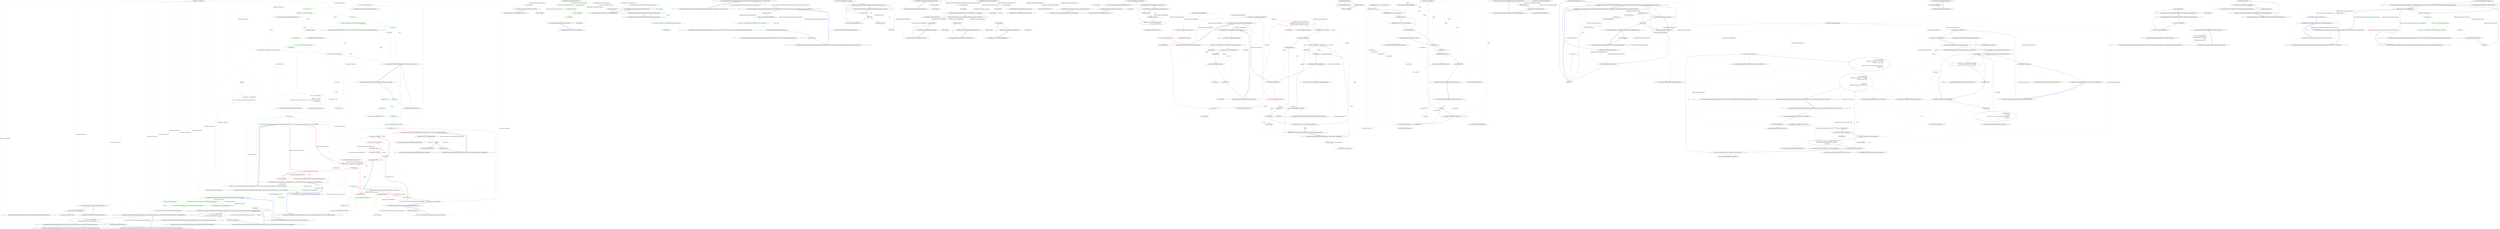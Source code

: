digraph  {
m0_28 [cluster="HangFire.States.StateMachine.CreateInState(HangFire.Common.Job, System.Collections.Generic.IDictionary<string, string>, HangFire.States.IState)", color=green, community=0, file="MessageQueueExtensions.cs", label="30: state == null", span="59-59"];
m0_8 [cluster="Rsft.Lib.Msmq.MessageCounter.MessageQueueExtensions.GetCount(string)", color=red, community=0, file="MessageQueueExtensions.cs", label="36: props.cProp = 1", span="100-100"];
m0_10 [cluster="Rsft.Lib.Msmq.MessageCounter.MessageQueueExtensions.GetCount(string)", color=red, community=0, file="MessageQueueExtensions.cs", label="22: props.aPropID = &aPropId", span="103-103"];
m0_12 [cluster="Rsft.Lib.Msmq.MessageCounter.MessageQueueExtensions.GetCount(string)", color=red, community=0, file="MessageQueueExtensions.cs", label="22: aPropVar.vt = VT_NULL", span="106-106"];
m0_13 [cluster="Rsft.Lib.Msmq.MessageCounter.MessageQueueExtensions.GetCount(string)", color=red, community=0, file="MessageQueueExtensions.cs", label="22: props.aPropVar = &aPropVar", span="107-107"];
m0_11 [cluster="Rsft.Lib.Msmq.MessageCounter.MessageQueueExtensions.GetCount(string)", color=red, community=0, file="MessageQueueExtensions.cs", label="22: var aPropVar = new MQPROPVariant()", span="105-105"];
m0_14 [cluster="Rsft.Lib.Msmq.MessageCounter.MessageQueueExtensions.GetCount(string)", color=red, community=0, file="MessageQueueExtensions.cs", label="22: var status = 0", span="109-109"];
m0_64 [cluster="System.Collections.Generic.IEnumerable<TSource>.Contains<TSource>(TSource, System.Collections.Generic.IEqualityComparer<TSource>)", file="MessageQueueExtensions.cs", label="Entry System.Collections.Generic.IEnumerable<TSource>.Contains<TSource>(TSource, System.Collections.Generic.IEqualityComparer<TSource>)", span="0-0"];
m0_66 [cluster="HangFire.States.FailedState.FailedState(System.Exception)", file="MessageQueueExtensions.cs", label="Entry HangFire.States.FailedState.FailedState(System.Exception)", span="26-26"];
m0_90 [cluster="HangFire.States.ApplyStateContext.ApplyState(HangFire.States.StateHandlerCollection, System.Collections.Generic.IEnumerable<HangFire.States.IApplyStateFilter>)", file="MessageQueueExtensions.cs", label="Entry HangFire.States.ApplyStateContext.ApplyState(HangFire.States.StateHandlerCollection, System.Collections.Generic.IEnumerable<HangFire.States.IApplyStateFilter>)", span="46-46"];
m0_67 [cluster="string.Format(string, object, object)", file="MessageQueueExtensions.cs", label="Entry string.Format(string, object, object)", span="0-0"];
m0_26 [cluster="HangFire.States.StateMachine.CreateInState(HangFire.Common.Job, System.Collections.Generic.IDictionary<string, string>, HangFire.States.IState)", color=green, community=0, file="MessageQueueExtensions.cs", label="2: parameters == null", span="58-58"];
m0_0 [cluster="Rsft.Lib.Msmq.MessageCounter.MessageQueueExtensions.GetCount(MessageQueue)", file="MessageQueueExtensions.cs", label="Entry Rsft.Lib.Msmq.MessageCounter.MessageQueueExtensions.GetCount(MessageQueue)", span="74-74"];
m0_1 [cluster="Rsft.Lib.Msmq.MessageCounter.MessageQueueExtensions.GetCount(MessageQueue)", color=red, community=0, file="MessageQueueExtensions.cs", label="2: return GetCount(queue.Path);", span="76-76"];
m0_2 [cluster="Rsft.Lib.Msmq.MessageCounter.MessageQueueExtensions.GetCount(MessageQueue)", color=green, community=0, file="MessageQueueExtensions.cs", label="2: Exit Rsft.Lib.Msmq.MessageCounter.MessageQueueExtensions.GetCount(MessageQueue)", span="74-74"];
m0_3 [cluster="Unk.GetCount", color=green, community=0, file="MessageQueueExtensions.cs", label="2: Entry Unk.GetCount", span=""];
m0_4 [cluster="Rsft.Lib.Msmq.MessageCounter.MessageQueueExtensions.GetCount(string)", color=green, community=0, file="MessageQueueExtensions.cs", label="12: Entry Rsft.Lib.Msmq.MessageCounter.MessageQueueExtensions.GetCount(string)", span="92-92"];
m0_5 [cluster="Rsft.Lib.Msmq.MessageCounter.MessageQueueExtensions.GetCount(string)", color=red, community=0, file="MessageQueueExtensions.cs", label="2: !MessageQueue.Exists(path)", span="94-94"];
m0_6 [cluster="Rsft.Lib.Msmq.MessageCounter.MessageQueueExtensions.GetCount(string)", color=red, community=0, file="MessageQueueExtensions.cs", label="36: return 0;", span="96-96"];
m0_7 [cluster="Rsft.Lib.Msmq.MessageCounter.MessageQueueExtensions.GetCount(string)", color=red, community=0, file="MessageQueueExtensions.cs", label="12: var props = new MQMGMTPROPS()", span="99-99"];
m0_35 [cluster="System.TimeSpan.FromHours(double)", file="MessageQueueExtensions.cs", label="Entry System.TimeSpan.FromHours(double)", span="0-0"];
m0_101 [cluster="HangFire.States.StateHandlerCollection.AddHandler(HangFire.States.IStateHandler)", file="MessageQueueExtensions.cs", label="Entry HangFire.States.StateHandlerCollection.AddHandler(HangFire.States.IStateHandler)", span="27-27"];
m0_36 [cluster="HangFire.Storage.IStorageConnection.CreateExpiredJob(HangFire.Common.Job, System.Collections.Generic.IDictionary<string, string>, System.TimeSpan)", file="MessageQueueExtensions.cs", label="Entry HangFire.Storage.IStorageConnection.CreateExpiredJob(HangFire.Common.Job, System.Collections.Generic.IDictionary<string, string>, System.TimeSpan)", span="28-28"];
m0_63 [cluster="HangFire.Storage.IStorageConnection.GetJobData(string)", file="MessageQueueExtensions.cs", label="Entry HangFire.Storage.IStorageConnection.GetJobData(string)", span="37-37"];
m0_89 [cluster="HangFire.States.ApplyStateContext.ApplyStateContext(HangFire.Storage.IStorageConnection, HangFire.States.StateContext, HangFire.States.IState, string)", file="MessageQueueExtensions.cs", label="Entry HangFire.States.ApplyStateContext.ApplyStateContext(HangFire.Storage.IStorageConnection, HangFire.States.StateContext, HangFire.States.IState, string)", span="26-26"];
m0_77 [cluster="HangFire.States.StateMachine.GetFilters(HangFire.Common.Job)", file="MessageQueueExtensions.cs", label="Entry HangFire.States.StateMachine.GetFilters(HangFire.Common.Job)", span="184-184"];
m0_91 [cluster="HangFire.States.StateMachine.GetFilters(HangFire.Common.Job)", file="MessageQueueExtensions.cs", label="return new JobFilterInfo(_getFiltersThunk(job));", span="186-186"];
m0_92 [cluster="HangFire.States.StateMachine.GetFilters(HangFire.Common.Job)", file="MessageQueueExtensions.cs", label="Exit HangFire.States.StateMachine.GetFilters(HangFire.Common.Job)", span="184-184"];
m0_37 [cluster="HangFire.States.StateContext.StateContext(string, HangFire.Common.Job)", file="MessageQueueExtensions.cs", label="Entry HangFire.States.StateContext.StateContext(string, HangFire.Common.Job)", span="23-23"];
m0_94 [cluster="System.Func<T, TResult>.Invoke(T)", file="MessageQueueExtensions.cs", label="Entry System.Func<T, TResult>.Invoke(T)", span="0-0"];
m0_16 [cluster="lambda expression", color=red, community=0, file="MessageQueueExtensions.cs", label="2: filters.Select(f => new JobFilter(f, JobFilterScope.Type, null))", span="49-49"];
m0_9 [cluster="HangFire.States.StateMachine.GetHandlerCollection(System.Collections.Generic.IEnumerable<HangFire.States.IStateHandler>)", color=red, community=0, file="MessageQueueExtensions.cs", label="12: Entry HangFire.States.StateMachine.GetHandlerCollection(System.Collections.Generic.IEnumerable<HangFire.States.IStateHandler>)", span="189-189"];
m0_15 [cluster="lambda expression", color=red, community=0, file="MessageQueueExtensions.cs", label="2: Entry lambda expression", span="49-49"];
m0_19 [cluster="lambda expression", color=red, community=0, file="MessageQueueExtensions.cs", label="2: Entry lambda expression", span="49-49"];
m0_17 [cluster="lambda expression", color=red, community=0, file="MessageQueueExtensions.cs", label="2: Exit lambda expression", span="49-49"];
m0_18 [cluster="Unk.Select", color=red, community=0, file="MessageQueueExtensions.cs", label="30: Entry Unk.Select", span=""];
m0_20 [cluster="lambda expression", color=red, community=0, file="MessageQueueExtensions.cs", label="30: new JobFilter(f, JobFilterScope.Type, null)", span="49-49"];
m0_22 [cluster="HangFire.Common.JobFilter.JobFilter(object, HangFire.Common.JobFilterScope, int?)", color=red, community=0, file="MessageQueueExtensions.cs", label="2: Entry HangFire.Common.JobFilter.JobFilter(object, HangFire.Common.JobFilterScope, int?)", span="38-38"];
m0_21 [cluster="lambda expression", color=red, community=0, file="MessageQueueExtensions.cs", label="2: Exit lambda expression", span="49-49"];
m0_23 [cluster="HangFire.States.StateMachine.CreateInState(HangFire.Common.Job, System.Collections.Generic.IDictionary<string, string>, HangFire.States.IState)", color=red, community=0, file="MessageQueueExtensions.cs", label="30: Entry HangFire.States.StateMachine.CreateInState(HangFire.Common.Job, System.Collections.Generic.IDictionary<string, string>, HangFire.States.IState)", span="52-52"];
m0_24 [cluster="HangFire.States.StateMachine.CreateInState(HangFire.Common.Job, System.Collections.Generic.IDictionary<string, string>, HangFire.States.IState)", color=green, community=0, file="MessageQueueExtensions.cs", label="36: job == null", span="57-57"];
m0_78 [cluster="HangFire.States.StateMachine.ElectState(HangFire.States.StateContext, HangFire.States.IState, string, System.Collections.Generic.IEnumerable<HangFire.States.IElectStateFilter>)", file="MessageQueueExtensions.cs", label="Entry HangFire.States.StateMachine.ElectState(HangFire.States.StateContext, HangFire.States.IState, string, System.Collections.Generic.IEnumerable<HangFire.States.IElectStateFilter>)", span="160-160"];
m0_81 [cluster="HangFire.States.StateMachine.ElectState(HangFire.States.StateContext, HangFire.States.IState, string, System.Collections.Generic.IEnumerable<HangFire.States.IElectStateFilter>)", file="MessageQueueExtensions.cs", label="var context = new ElectStateContext(\r\n                stateContext, toState, fromStateName, _connection)", span="166-167"];
m0_82 [cluster="HangFire.States.StateMachine.ElectState(HangFire.States.StateContext, HangFire.States.IState, string, System.Collections.Generic.IEnumerable<HangFire.States.IElectStateFilter>)", file="MessageQueueExtensions.cs", label="return context.ElectState(filters);", span="169-169"];
m0_83 [cluster="HangFire.States.StateMachine.ElectState(HangFire.States.StateContext, HangFire.States.IState, string, System.Collections.Generic.IEnumerable<HangFire.States.IElectStateFilter>)", file="MessageQueueExtensions.cs", label="Exit HangFire.States.StateMachine.ElectState(HangFire.States.StateContext, HangFire.States.IState, string, System.Collections.Generic.IEnumerable<HangFire.States.IElectStateFilter>)", span="160-160"];
m0_65 [cluster="HangFire.Storage.JobData.EnsureLoaded()", file="MessageQueueExtensions.cs", label="Entry HangFire.Storage.JobData.EnsureLoaded()", span="27-27"];
m0_93 [cluster="HangFire.Common.JobFilterInfo.JobFilterInfo(System.Collections.Generic.IEnumerable<HangFire.Common.JobFilter>)", file="MessageQueueExtensions.cs", label="Entry HangFire.Common.JobFilterInfo.JobFilterInfo(System.Collections.Generic.IEnumerable<HangFire.Common.JobFilter>)", span="40-40"];
m0_38 [cluster="HangFire.States.StateMachine.ChangeState(HangFire.States.StateContext, HangFire.States.IState, string)", file="MessageQueueExtensions.cs", label="Entry HangFire.States.StateMachine.ChangeState(HangFire.States.StateContext, HangFire.States.IState, string)", span="132-132"];
m0_68 [cluster="HangFire.States.StateMachine.ChangeState(HangFire.States.StateContext, HangFire.States.IState, string)", color=green, community=0, file="MessageQueueExtensions.cs", label="17: var filterInfo = GetFilters(context.Job)", span="136-136"];
m0_69 [cluster="HangFire.States.StateMachine.ChangeState(HangFire.States.StateContext, HangFire.States.IState, string)", color=green, community=0, file="MessageQueueExtensions.cs", label="34: var electedState = ElectState(context, toState, oldStateName, filterInfo.ElectStateFilters)", span="138-138"];
m0_70 [cluster="HangFire.States.StateMachine.ChangeState(HangFire.States.StateContext, HangFire.States.IState, string)", color=green, community=0, file="MessageQueueExtensions.cs", label="17: ApplyState(context, electedState, oldStateName, filterInfo.ApplyStateFilters)", span="139-139"];
m0_71 [cluster="HangFire.States.StateMachine.ChangeState(HangFire.States.StateContext, HangFire.States.IState, string)", color=green, community=0, file="MessageQueueExtensions.cs", label="2: return true;", span="142-142"];
m0_74 [cluster="HangFire.States.StateMachine.ChangeState(HangFire.States.StateContext, HangFire.States.IState, string)", color=green, community=0, file="MessageQueueExtensions.cs", label="17: ApplyState(context, failedState, oldStateName, Enumerable.Empty<IApplyStateFilter>())", span="153-153"];
m0_73 [cluster="HangFire.States.StateMachine.ChangeState(HangFire.States.StateContext, HangFire.States.IState, string)", color=green, community=0, file="MessageQueueExtensions.cs", label="2: var failedState = new FailedState(ex)\r\n                {\r\n                    Reason = ''An exception occurred during the transition of job's state''\r\n                }", span="146-149"];
m0_75 [cluster="HangFire.States.StateMachine.ChangeState(HangFire.States.StateContext, HangFire.States.IState, string)", file="MessageQueueExtensions.cs", label="return false;", span="156-156"];
m0_72 [cluster="HangFire.States.StateMachine.ChangeState(HangFire.States.StateContext, HangFire.States.IState, string)", file="MessageQueueExtensions.cs", label=Exception, span="144-144"];
m0_76 [cluster="HangFire.States.StateMachine.ChangeState(HangFire.States.StateContext, HangFire.States.IState, string)", file="MessageQueueExtensions.cs", label="Exit HangFire.States.StateMachine.ChangeState(HangFire.States.StateContext, HangFire.States.IState, string)", span="132-132"];
m0_100 [cluster="HangFire.States.StateHandlerCollection.StateHandlerCollection()", file="MessageQueueExtensions.cs", label="Entry HangFire.States.StateHandlerCollection.StateHandlerCollection()", span="22-22"];
m0_27 [cluster="HangFire.States.StateMachine.CreateInState(HangFire.Common.Job, System.Collections.Generic.IDictionary<string, string>, HangFire.States.IState)", color=green, community=0, file="MessageQueueExtensions.cs", label="12: throw new ArgumentNullException(''parameters'');", span="58-58"];
m0_62 [cluster="HangFire.Storage.IStorageConnection.AcquireJobLock(string)", file="MessageQueueExtensions.cs", label="Entry HangFire.Storage.IStorageConnection.AcquireJobLock(string)", span="36-36"];
m0_79 [cluster="HangFire.States.StateMachine.ApplyState(HangFire.States.StateContext, HangFire.States.IState, string, System.Collections.Generic.IEnumerable<HangFire.States.IApplyStateFilter>)", file="MessageQueueExtensions.cs", label="Entry HangFire.States.StateMachine.ApplyState(HangFire.States.StateContext, HangFire.States.IState, string, System.Collections.Generic.IEnumerable<HangFire.States.IApplyStateFilter>)", span="172-172"];
m0_86 [cluster="HangFire.States.StateMachine.ApplyState(HangFire.States.StateContext, HangFire.States.IState, string, System.Collections.Generic.IEnumerable<HangFire.States.IApplyStateFilter>)", file="MessageQueueExtensions.cs", label="var context = new ApplyStateContext(\r\n                _connection, stateContext, electedState, oldStateName)", span="178-179"];
m0_87 [cluster="HangFire.States.StateMachine.ApplyState(HangFire.States.StateContext, HangFire.States.IState, string, System.Collections.Generic.IEnumerable<HangFire.States.IApplyStateFilter>)", file="MessageQueueExtensions.cs", label="context.ApplyState(_handlerCollection, filters)", span="181-181"];
m0_88 [cluster="HangFire.States.StateMachine.ApplyState(HangFire.States.StateContext, HangFire.States.IState, string, System.Collections.Generic.IEnumerable<HangFire.States.IApplyStateFilter>)", file="MessageQueueExtensions.cs", label="Exit HangFire.States.StateMachine.ApplyState(HangFire.States.StateContext, HangFire.States.IState, string, System.Collections.Generic.IEnumerable<HangFire.States.IApplyStateFilter>)", span="172-172"];
m0_25 [cluster="HangFire.States.StateMachine.CreateInState(HangFire.Common.Job, System.Collections.Generic.IDictionary<string, string>, HangFire.States.IState)", color=green, community=0, file="MessageQueueExtensions.cs", label="12: throw new ArgumentNullException(''job'');", span="57-57"];
m0_95 [cluster="HangFire.States.StateMachine.GetHandlerCollection(System.Collections.Generic.IEnumerable<HangFire.States.IStateHandler>)", file="MessageQueueExtensions.cs", label="var handlerCollection = new StateHandlerCollection()", span="191-191"];
m0_96 [cluster="HangFire.States.StateMachine.GetHandlerCollection(System.Collections.Generic.IEnumerable<HangFire.States.IStateHandler>)", file="MessageQueueExtensions.cs", label=handlers, span="192-192"];
m0_98 [cluster="HangFire.States.StateMachine.GetHandlerCollection(System.Collections.Generic.IEnumerable<HangFire.States.IStateHandler>)", file="MessageQueueExtensions.cs", label="return handlerCollection;", span="197-197"];
m0_97 [cluster="HangFire.States.StateMachine.GetHandlerCollection(System.Collections.Generic.IEnumerable<HangFire.States.IStateHandler>)", file="MessageQueueExtensions.cs", label="handlerCollection.AddHandler(handler)", span="194-194"];
m0_99 [cluster="HangFire.States.StateMachine.GetHandlerCollection(System.Collections.Generic.IEnumerable<HangFire.States.IStateHandler>)", file="MessageQueueExtensions.cs", label="Exit HangFire.States.StateMachine.GetHandlerCollection(System.Collections.Generic.IEnumerable<HangFire.States.IStateHandler>)", span="189-189"];
m0_84 [cluster="HangFire.States.ElectStateContext.ElectStateContext(HangFire.States.StateContext, HangFire.States.IState, string, HangFire.Storage.IStorageConnection)", file="MessageQueueExtensions.cs", label="Entry HangFire.States.ElectStateContext.ElectStateContext(HangFire.States.StateContext, HangFire.States.IState, string, HangFire.Storage.IStorageConnection)", span="27-27"];
m0_29 [cluster="Rsft.Lib.Msmq.MessageCounter.MessageQueueExtensions.MQMgmtGetInfo(char*, char*, Rsft.Lib.Msmq.MessageCounter.MessageQueueExtensions.MQMGMTPROPS*)", color=green, community=0, file="MessageQueueExtensions.cs", label="30: Entry Rsft.Lib.Msmq.MessageCounter.MessageQueueExtensions.MQMgmtGetInfo(char*, char*, Rsft.Lib.Msmq.MessageCounter.MessageQueueExtensions.MQMGMTPROPS*)", span="154-154"];
m0_30 [cluster="Rsft.Lib.Msmq.MessageCounter.MessageQueueExtensions.MQMgmtGetInfo(char*, char*, Rsft.Lib.Msmq.MessageCounter.MessageQueueExtensions.MQMGMTPROPS*)", color=green, community=0, file="MessageQueueExtensions.cs", label="2: Exit Rsft.Lib.Msmq.MessageCounter.MessageQueueExtensions.MQMgmtGetInfo(char*, char*, Rsft.Lib.Msmq.MessageCounter.MessageQueueExtensions.MQMGMTPROPS*)", span="154-154"];
m0_31 [cluster="HangFire.States.StateMachine.CreateInState(HangFire.Common.Job, System.Collections.Generic.IDictionary<string, string>, HangFire.States.IState)", color=green, community=0, file="MessageQueueExtensions.cs", label="30: var context = new StateContext(jobId, job)", span="66-66"];
m0_33 [cluster="HangFire.States.StateMachine.CreateInState(HangFire.Common.Job, System.Collections.Generic.IDictionary<string, string>, HangFire.States.IState)", color=green, community=0, file="MessageQueueExtensions.cs", label="30: return jobId;", span="69-69"];
m0_32 [cluster="HangFire.States.StateMachine.CreateInState(HangFire.Common.Job, System.Collections.Generic.IDictionary<string, string>, HangFire.States.IState)", color=green, community=0, file="MessageQueueExtensions.cs", label="2: ChangeState(context, state, null)", span="67-67"];
m0_34 [cluster="HangFire.States.StateMachine.CreateInState(HangFire.Common.Job, System.Collections.Generic.IDictionary<string, string>, HangFire.States.IState)", file="MessageQueueExtensions.cs", label="Exit HangFire.States.StateMachine.CreateInState(HangFire.Common.Job, System.Collections.Generic.IDictionary<string, string>, HangFire.States.IState)", span="52-52"];
m0_85 [cluster="HangFire.States.ElectStateContext.ElectState(System.Collections.Generic.IEnumerable<HangFire.States.IElectStateFilter>)", file="MessageQueueExtensions.cs", label="Entry HangFire.States.ElectStateContext.ElectState(System.Collections.Generic.IEnumerable<HangFire.States.IElectStateFilter>)", span="69-69"];
m0_80 [cluster="System.Linq.Enumerable.Empty<TResult>()", file="MessageQueueExtensions.cs", label="Entry System.Linq.Enumerable.Empty<TResult>()", span="0-0"];
m0_39 [cluster="HangFire.States.StateMachine.TryToChangeState(string, HangFire.States.IState, string[])", file="MessageQueueExtensions.cs", label="Entry HangFire.States.StateMachine.TryToChangeState(string, HangFire.States.IState, string[])", span="72-72"];
m0_42 [cluster="HangFire.States.StateMachine.TryToChangeState(string, HangFire.States.IState, string[])", color=green, community=0, file="MessageQueueExtensions.cs", label="35: toState == null", span="76-76"];
m0_40 [cluster="HangFire.States.StateMachine.TryToChangeState(string, HangFire.States.IState, string[])", file="MessageQueueExtensions.cs", label="jobId == null", span="75-75"];
m0_43 [cluster="HangFire.States.StateMachine.TryToChangeState(string, HangFire.States.IState, string[])", color=green, community=0, file="MessageQueueExtensions.cs", label="12: throw new ArgumentNullException(''toState'');", span="76-76"];
m0_44 [cluster="HangFire.States.StateMachine.TryToChangeState(string, HangFire.States.IState, string[])", color=green, community=0, file="MessageQueueExtensions.cs", label="36: fromStates == null", span="77-77"];
m0_45 [cluster="HangFire.States.StateMachine.TryToChangeState(string, HangFire.States.IState, string[])", color=green, community=0, file="MessageQueueExtensions.cs", label="12: throw new ArgumentNullException(''fromStates'');", span="77-77"];
m0_46 [cluster="HangFire.States.StateMachine.TryToChangeState(string, HangFire.States.IState, string[])", color=green, community=0, file="MessageQueueExtensions.cs", label="35: _connection.AcquireJobLock(jobId)", span="85-85"];
m0_47 [cluster="HangFire.States.StateMachine.TryToChangeState(string, HangFire.States.IState, string[])", color=green, community=0, file="MessageQueueExtensions.cs", label="14: bool loadSucceeded", span="87-87"];
m0_48 [cluster="HangFire.States.StateMachine.TryToChangeState(string, HangFire.States.IState, string[])", color=green, community=0, file="MessageQueueExtensions.cs", label="14: var jobData = _connection.GetJobData(jobId)", span="89-89"];
m0_49 [cluster="HangFire.States.StateMachine.TryToChangeState(string, HangFire.States.IState, string[])", color=green, community=0, file="MessageQueueExtensions.cs", label="35: jobData == null", span="91-91"];
m0_51 [cluster="HangFire.States.StateMachine.TryToChangeState(string, HangFire.States.IState, string[])", color=green, community=0, file="MessageQueueExtensions.cs", label="35: !fromStates.Contains(jobData.State, StringComparer.OrdinalIgnoreCase)", span="98-98"];
m0_53 [cluster="HangFire.States.StateMachine.TryToChangeState(string, HangFire.States.IState, string[])", file="MessageQueueExtensions.cs", label="jobData.EnsureLoaded()", span="105-105"];
m0_58 [cluster="HangFire.States.StateMachine.TryToChangeState(string, HangFire.States.IState, string[])", color=green, community=0, file="MessageQueueExtensions.cs", label="14: var context = new StateContext(jobId, jobData.Job)", span="125-125"];
m0_59 [cluster="HangFire.States.StateMachine.TryToChangeState(string, HangFire.States.IState, string[])", color=green, community=0, file="MessageQueueExtensions.cs", label="35: var stateChanged = ChangeState(context, toState, jobData.State)", span="126-126"];
m0_52 [cluster="HangFire.States.StateMachine.TryToChangeState(string, HangFire.States.IState, string[])", color=green, community=0, file="MessageQueueExtensions.cs", label="14: return false;", span="100-100"];
m0_56 [cluster="HangFire.States.StateMachine.TryToChangeState(string, HangFire.States.IState, string[])", color=green, community=0, file="MessageQueueExtensions.cs", label="14: toState = new FailedState(ex)\r\n                    {\r\n                        Reason = String.Format(\r\n                            ''Could not change the state of the job '{0}' to the '{1}'. See the inner exception for details.'',\r\n                            toState.Name, jobId)\r\n                    }", span="115-120"];
m0_55 [cluster="HangFire.States.StateMachine.TryToChangeState(string, HangFire.States.IState, string[])", color=green, community=0, file="MessageQueueExtensions.cs", label="14: JobLoadException", span="108-108"];
m0_57 [cluster="HangFire.States.StateMachine.TryToChangeState(string, HangFire.States.IState, string[])", color=green, community=0, file="MessageQueueExtensions.cs", label="1: loadSucceeded = false", span="122-122"];
m0_54 [cluster="HangFire.States.StateMachine.TryToChangeState(string, HangFire.States.IState, string[])", color=green, community=0, file="MessageQueueExtensions.cs", label="35: loadSucceeded = true", span="106-106"];
m0_50 [cluster="HangFire.States.StateMachine.TryToChangeState(string, HangFire.States.IState, string[])", color=green, community=0, file="MessageQueueExtensions.cs", label="14: return false;", span="95-95"];
m0_60 [cluster="HangFire.States.StateMachine.TryToChangeState(string, HangFire.States.IState, string[])", color=green, community=0, file="MessageQueueExtensions.cs", label="14: return loadSucceeded && stateChanged;", span="128-128"];
m0_41 [cluster="HangFire.States.StateMachine.TryToChangeState(string, HangFire.States.IState, string[])", file="MessageQueueExtensions.cs", label="throw new ArgumentNullException(''jobId'');", span="75-75"];
m0_61 [cluster="HangFire.States.StateMachine.TryToChangeState(string, HangFire.States.IState, string[])", file="MessageQueueExtensions.cs", label="Exit HangFire.States.StateMachine.TryToChangeState(string, HangFire.States.IState, string[])", span="72-72"];
m0_102 [file="MessageQueueExtensions.cs", label="HangFire.States.StateMachine", span=""];
m0_103 [file="MessageQueueExtensions.cs", label="System.Collections.Generic.IEnumerable<object>", span=""];
m1_10 [cluster="Unk.Complete", file="MsmqDtcTransaction.cs", label="Entry Unk.Complete", span=""];
m1_18 [cluster="Hangfire.SqlServer.Msmq.MsmqDtcTransaction.Commit()", file="MsmqDtcTransaction.cs", label="Entry Hangfire.SqlServer.Msmq.MsmqDtcTransaction.Commit()", span="51-51"];
m1_19 [cluster="Hangfire.SqlServer.Msmq.MsmqDtcTransaction.Commit()", color=green, community=0, file="MsmqDtcTransaction.cs", label="37: _scope.Complete()", span="53-53"];
m1_20 [cluster="Hangfire.SqlServer.Msmq.MsmqDtcTransaction.Commit()", file="MsmqDtcTransaction.cs", label="Exit Hangfire.SqlServer.Msmq.MsmqDtcTransaction.Commit()", span="51-51"];
m1_0 [cluster="Hangfire.SqlServer.Msmq.MsmqDtcTransaction.MsmqDtcTransaction()", file="MsmqDtcTransaction.cs", label="Entry Hangfire.SqlServer.Msmq.MsmqDtcTransaction.MsmqDtcTransaction()", span="27-27"];
m1_1 [cluster="Hangfire.SqlServer.Msmq.MsmqDtcTransaction.MsmqDtcTransaction()", color=green, community=0, file="MsmqDtcTransaction.cs", label="37: _scope = new TransactionScope()", span="29-29"];
m1_2 [cluster="Hangfire.SqlServer.Msmq.MsmqDtcTransaction.MsmqDtcTransaction()", file="MsmqDtcTransaction.cs", label="Exit Hangfire.SqlServer.Msmq.MsmqDtcTransaction.MsmqDtcTransaction()", span="27-27"];
m1_17 [cluster="Unk.Receive", file="MsmqDtcTransaction.cs", label="Entry Unk.Receive", span=""];
m1_11 [cluster="Unk.Dispose", file="MsmqDtcTransaction.cs", label="Entry Unk.Dispose", span=""];
m1_12 [cluster="Hangfire.SqlServer.Msmq.MsmqDtcTransaction.Receive(MessageQueue, System.TimeSpan)", file="MsmqDtcTransaction.cs", label="Entry Hangfire.SqlServer.Msmq.MsmqDtcTransaction.Receive(MessageQueue, System.TimeSpan)", span="43-43"];
m1_13 [cluster="Hangfire.SqlServer.Msmq.MsmqDtcTransaction.Receive(MessageQueue, System.TimeSpan)", color=green, community=0, file="MsmqDtcTransaction.cs", label="24: var message = queue.Receive(timeout, MessageQueueTransactionType.Automatic)", span="45-45"];
m1_14 [cluster="Hangfire.SqlServer.Msmq.MsmqDtcTransaction.Receive(MessageQueue, System.TimeSpan)", color=green, community=0, file="MsmqDtcTransaction.cs", label="24: _suppressedScope = new TransactionScope(TransactionScopeOption.Suppress)", span="46-46"];
m1_15 [cluster="Hangfire.SqlServer.Msmq.MsmqDtcTransaction.Receive(MessageQueue, System.TimeSpan)", color=green, community=0, file="MsmqDtcTransaction.cs", label="18: return message;", span="48-48"];
m1_16 [cluster="Hangfire.SqlServer.Msmq.MsmqDtcTransaction.Receive(MessageQueue, System.TimeSpan)", file="MsmqDtcTransaction.cs", label="Exit Hangfire.SqlServer.Msmq.MsmqDtcTransaction.Receive(MessageQueue, System.TimeSpan)", span="43-43"];
m1_3 [cluster="TransactionScope.cstr", file="MsmqDtcTransaction.cs", label="Entry TransactionScope.cstr", span=""];
m1_4 [cluster="Hangfire.SqlServer.Msmq.MsmqDtcTransaction.Dispose()", file="MsmqDtcTransaction.cs", label="Entry Hangfire.SqlServer.Msmq.MsmqDtcTransaction.Dispose()", span="32-32"];
m1_5 [cluster="Hangfire.SqlServer.Msmq.MsmqDtcTransaction.Dispose()", color=green, community=0, file="MsmqDtcTransaction.cs", label="8: _suppressedScope != null", span="34-34"];
m1_6 [cluster="Hangfire.SqlServer.Msmq.MsmqDtcTransaction.Dispose()", color=green, community=0, file="MsmqDtcTransaction.cs", label="19: _suppressedScope.Complete()", span="36-36"];
m1_8 [cluster="Hangfire.SqlServer.Msmq.MsmqDtcTransaction.Dispose()", color=green, community=0, file="MsmqDtcTransaction.cs", label="19: _scope.Dispose()", span="40-40"];
m1_7 [cluster="Hangfire.SqlServer.Msmq.MsmqDtcTransaction.Dispose()", color=green, community=0, file="MsmqDtcTransaction.cs", label="8: _suppressedScope.Dispose()", span="37-37"];
m1_9 [cluster="Hangfire.SqlServer.Msmq.MsmqDtcTransaction.Dispose()", file="MsmqDtcTransaction.cs", label="Exit Hangfire.SqlServer.Msmq.MsmqDtcTransaction.Dispose()", span="32-32"];
m1_23 [file="MsmqDtcTransaction.cs", label="Hangfire.SqlServer.Msmq.MsmqDtcTransaction", span=""];
m2_0 [cluster="Hangfire.MsmqExtensions.UseMsmqQueues(Hangfire.IGlobalConfiguration<Hangfire.SqlServer.SqlServerStorage>, string, params string[])", file="MsmqExtensions.cs", label="Entry Hangfire.MsmqExtensions.UseMsmqQueues(Hangfire.IGlobalConfiguration<Hangfire.SqlServer.SqlServerStorage>, string, params string[])", span="25-25"];
m2_1 [cluster="Hangfire.MsmqExtensions.UseMsmqQueues(Hangfire.IGlobalConfiguration<Hangfire.SqlServer.SqlServerStorage>, string, params string[])", color=green, community=0, file="MsmqExtensions.cs", label="6: return UseMsmqQueues(configuration, MsmqTransactionType.Internal, pathPattern, queues);", span="30-30"];
m2_2 [cluster="Hangfire.MsmqExtensions.UseMsmqQueues(Hangfire.IGlobalConfiguration<Hangfire.SqlServer.SqlServerStorage>, string, params string[])", file="MsmqExtensions.cs", label="Exit Hangfire.MsmqExtensions.UseMsmqQueues(Hangfire.IGlobalConfiguration<Hangfire.SqlServer.SqlServerStorage>, string, params string[])", span="25-25"];
m2_11 [cluster="Hangfire.SqlServer.PersistentJobQueueProviderCollection.Add(Hangfire.SqlServer.IPersistentJobQueueProvider, System.Collections.Generic.IEnumerable<string>)", file="MsmqExtensions.cs", label="Entry Hangfire.SqlServer.PersistentJobQueueProviderCollection.Add(Hangfire.SqlServer.IPersistentJobQueueProvider, System.Collections.Generic.IEnumerable<string>)", span="40-40"];
m2_10 [cluster="Hangfire.SqlServer.Msmq.MsmqJobQueueProvider.MsmqJobQueueProvider(string, System.Collections.Generic.IEnumerable<string>, Hangfire.SqlServer.Msmq.MsmqTransactionType)", file="MsmqExtensions.cs", label="Entry Hangfire.SqlServer.Msmq.MsmqJobQueueProvider.MsmqJobQueueProvider(string, System.Collections.Generic.IEnumerable<string>, Hangfire.SqlServer.Msmq.MsmqTransactionType)", span="26-26"];
m2_7 [cluster="Hangfire.MsmqExtensions.UseMsmqQueues(Hangfire.IGlobalConfiguration<Hangfire.SqlServer.SqlServerStorage>, Hangfire.SqlServer.Msmq.MsmqTransactionType, string, params string[])", file="MsmqExtensions.cs", label="configuration.Entry.QueueProviders.Add(provider, queues)", span="45-45"];
m2_3 [cluster="Hangfire.MsmqExtensions.UseMsmqQueues(Hangfire.IGlobalConfiguration<Hangfire.SqlServer.SqlServerStorage>, Hangfire.SqlServer.Msmq.MsmqTransactionType, string, params string[])", file="MsmqExtensions.cs", label="Entry Hangfire.MsmqExtensions.UseMsmqQueues(Hangfire.IGlobalConfiguration<Hangfire.SqlServer.SqlServerStorage>, Hangfire.SqlServer.Msmq.MsmqTransactionType, string, params string[])", span="33-33"];
m2_6 [cluster="Hangfire.MsmqExtensions.UseMsmqQueues(Hangfire.IGlobalConfiguration<Hangfire.SqlServer.SqlServerStorage>, Hangfire.SqlServer.Msmq.MsmqTransactionType, string, params string[])", color=green, community=0, file="MsmqExtensions.cs", label="20: var provider = new MsmqJobQueueProvider(pathPattern, queues, transactionType)", span="44-44"];
m2_4 [cluster="Hangfire.MsmqExtensions.UseMsmqQueues(Hangfire.IGlobalConfiguration<Hangfire.SqlServer.SqlServerStorage>, Hangfire.SqlServer.Msmq.MsmqTransactionType, string, params string[])", file="MsmqExtensions.cs", label="queues.Length == 0", span="39-39"];
m2_5 [cluster="Hangfire.MsmqExtensions.UseMsmqQueues(Hangfire.IGlobalConfiguration<Hangfire.SqlServer.SqlServerStorage>, Hangfire.SqlServer.Msmq.MsmqTransactionType, string, params string[])", file="MsmqExtensions.cs", label="queues = new[] { EnqueuedState.DefaultQueue }", span="41-41"];
m2_8 [cluster="Hangfire.MsmqExtensions.UseMsmqQueues(Hangfire.IGlobalConfiguration<Hangfire.SqlServer.SqlServerStorage>, Hangfire.SqlServer.Msmq.MsmqTransactionType, string, params string[])", file="MsmqExtensions.cs", label="return configuration;", span="47-47"];
m2_9 [cluster="Hangfire.MsmqExtensions.UseMsmqQueues(Hangfire.IGlobalConfiguration<Hangfire.SqlServer.SqlServerStorage>, Hangfire.SqlServer.Msmq.MsmqTransactionType, string, params string[])", file="MsmqExtensions.cs", label="Exit Hangfire.MsmqExtensions.UseMsmqQueues(Hangfire.IGlobalConfiguration<Hangfire.SqlServer.SqlServerStorage>, Hangfire.SqlServer.Msmq.MsmqTransactionType, string, params string[])", span="33-33"];
m3_8 [cluster="System.ArgumentNullException.ArgumentNullException(string)", file="MsmqFetchedJob.cs", label="Entry System.ArgumentNullException.ArgumentNullException(string)", span="0-0"];
m3_17 [cluster="Hangfire.SqlServer.Msmq.MsmqFetchedJob.Dispose()", file="MsmqFetchedJob.cs", label="Entry Hangfire.SqlServer.Msmq.MsmqFetchedJob.Dispose()", span="48-48"];
m3_18 [cluster="Hangfire.SqlServer.Msmq.MsmqFetchedJob.Dispose()", file="MsmqFetchedJob.cs", label="_transaction.Dispose()", span="50-50"];
m3_19 [cluster="Hangfire.SqlServer.Msmq.MsmqFetchedJob.Dispose()", file="MsmqFetchedJob.cs", label="Exit Hangfire.SqlServer.Msmq.MsmqFetchedJob.Dispose()", span="48-48"];
m3_12 [cluster="Unk.Commit", file="MsmqFetchedJob.cs", label="Entry Unk.Commit", span=""];
m3_9 [cluster="Hangfire.SqlServer.Msmq.MsmqFetchedJob.RemoveFromQueue()", file="MsmqFetchedJob.cs", label="Entry Hangfire.SqlServer.Msmq.MsmqFetchedJob.RemoveFromQueue()", span="38-38"];
m3_10 [cluster="Hangfire.SqlServer.Msmq.MsmqFetchedJob.RemoveFromQueue()", file="MsmqFetchedJob.cs", label="_transaction.Commit()", span="40-40"];
m3_11 [cluster="Hangfire.SqlServer.Msmq.MsmqFetchedJob.RemoveFromQueue()", file="MsmqFetchedJob.cs", label="Exit Hangfire.SqlServer.Msmq.MsmqFetchedJob.RemoveFromQueue()", span="38-38"];
m3_20 [cluster="Unk.Dispose", file="MsmqFetchedJob.cs", label="Entry Unk.Dispose", span=""];
m3_13 [cluster="Hangfire.SqlServer.Msmq.MsmqFetchedJob.Requeue()", file="MsmqFetchedJob.cs", label="Entry Hangfire.SqlServer.Msmq.MsmqFetchedJob.Requeue()", span="43-43"];
m3_14 [cluster="Hangfire.SqlServer.Msmq.MsmqFetchedJob.Requeue()", file="MsmqFetchedJob.cs", label="_transaction.Abort()", span="45-45"];
m3_15 [cluster="Hangfire.SqlServer.Msmq.MsmqFetchedJob.Requeue()", file="MsmqFetchedJob.cs", label="Exit Hangfire.SqlServer.Msmq.MsmqFetchedJob.Requeue()", span="43-43"];
m3_16 [cluster="Unk.Abort", file="MsmqFetchedJob.cs", label="Entry Unk.Abort", span=""];
m3_0 [cluster="Hangfire.SqlServer.Msmq.MsmqFetchedJob.MsmqFetchedJob(MessageQueueTransaction, string)", file="MsmqFetchedJob.cs", label="Entry Hangfire.SqlServer.Msmq.MsmqFetchedJob.MsmqFetchedJob(MessageQueueTransaction, string)", span="26-26"];
m3_1 [cluster="Hangfire.SqlServer.Msmq.MsmqFetchedJob.MsmqFetchedJob(MessageQueueTransaction, string)", file="MsmqFetchedJob.cs", label="transaction == null", span="28-28"];
m3_3 [cluster="Hangfire.SqlServer.Msmq.MsmqFetchedJob.MsmqFetchedJob(MessageQueueTransaction, string)", file="MsmqFetchedJob.cs", label="jobId == null", span="29-29"];
m3_5 [cluster="Hangfire.SqlServer.Msmq.MsmqFetchedJob.MsmqFetchedJob(MessageQueueTransaction, string)", file="MsmqFetchedJob.cs", label="_transaction = transaction", span="31-31"];
m3_6 [cluster="Hangfire.SqlServer.Msmq.MsmqFetchedJob.MsmqFetchedJob(MessageQueueTransaction, string)", file="MsmqFetchedJob.cs", label="JobId = jobId", span="33-33"];
m3_2 [cluster="Hangfire.SqlServer.Msmq.MsmqFetchedJob.MsmqFetchedJob(MessageQueueTransaction, string)", file="MsmqFetchedJob.cs", label="throw new ArgumentNullException(''transaction'');", span="28-28"];
m3_4 [cluster="Hangfire.SqlServer.Msmq.MsmqFetchedJob.MsmqFetchedJob(MessageQueueTransaction, string)", file="MsmqFetchedJob.cs", label="throw new ArgumentNullException(''jobId'');", span="29-29"];
m3_7 [cluster="Hangfire.SqlServer.Msmq.MsmqFetchedJob.MsmqFetchedJob(MessageQueueTransaction, string)", file="MsmqFetchedJob.cs", label="Exit Hangfire.SqlServer.Msmq.MsmqFetchedJob.MsmqFetchedJob(MessageQueueTransaction, string)", span="26-26"];
m3_21 [file="MsmqFetchedJob.cs", label="Hangfire.SqlServer.Msmq.MsmqFetchedJob", span=""];
m4_4 [cluster="Hangfire.SqlServer.Msmq.MsmqInternalTransaction.Dispose()", file="MsmqInternalTransaction.cs", label="Entry Hangfire.SqlServer.Msmq.MsmqInternalTransaction.Dispose()", span="30-30"];
m4_5 [cluster="Hangfire.SqlServer.Msmq.MsmqInternalTransaction.Dispose()", color=green, community=0, file="MsmqInternalTransaction.cs", label="31: _transaction.Dispose()", span="32-32"];
m4_6 [cluster="Hangfire.SqlServer.Msmq.MsmqInternalTransaction.Dispose()", file="MsmqInternalTransaction.cs", label="Exit Hangfire.SqlServer.Msmq.MsmqInternalTransaction.Dispose()", span="30-30"];
m4_17 [cluster="Unk.Commit", file="MsmqInternalTransaction.cs", label="Entry Unk.Commit", span=""];
m4_0 [cluster="Hangfire.SqlServer.Msmq.MsmqInternalTransaction.MsmqInternalTransaction()", file="MsmqInternalTransaction.cs", label="Entry Hangfire.SqlServer.Msmq.MsmqInternalTransaction.MsmqInternalTransaction()", span="25-25"];
m4_1 [cluster="Hangfire.SqlServer.Msmq.MsmqInternalTransaction.MsmqInternalTransaction()", color=green, community=0, file="MsmqInternalTransaction.cs", label="16: _transaction = new MessageQueueTransaction()", span="27-27"];
m4_2 [cluster="Hangfire.SqlServer.Msmq.MsmqInternalTransaction.MsmqInternalTransaction()", file="MsmqInternalTransaction.cs", label="Exit Hangfire.SqlServer.Msmq.MsmqInternalTransaction.MsmqInternalTransaction()", span="25-25"];
m4_18 [cluster="Hangfire.SqlServer.Msmq.MsmqInternalTransaction.Abort()", file="MsmqInternalTransaction.cs", label="Entry Hangfire.SqlServer.Msmq.MsmqInternalTransaction.Abort()", span="46-46"];
m4_19 [cluster="Hangfire.SqlServer.Msmq.MsmqInternalTransaction.Abort()", color=green, community=0, file="MsmqInternalTransaction.cs", label="28: _transaction.Abort()", span="48-48"];
m4_20 [cluster="Hangfire.SqlServer.Msmq.MsmqInternalTransaction.Abort()", file="MsmqInternalTransaction.cs", label="Exit Hangfire.SqlServer.Msmq.MsmqInternalTransaction.Abort()", span="46-46"];
m4_13 [cluster="Unk.Receive", file="MsmqInternalTransaction.cs", label="Entry Unk.Receive", span=""];
m4_8 [cluster="Hangfire.SqlServer.Msmq.MsmqInternalTransaction.Receive(MessageQueue, System.TimeSpan)", file="MsmqInternalTransaction.cs", label="Entry Hangfire.SqlServer.Msmq.MsmqInternalTransaction.Receive(MessageQueue, System.TimeSpan)", span="35-35"];
m4_9 [cluster="Hangfire.SqlServer.Msmq.MsmqInternalTransaction.Receive(MessageQueue, System.TimeSpan)", color=green, community=0, file="MsmqInternalTransaction.cs", label="34: _transaction.Begin()", span="37-37"];
m4_10 [cluster="Hangfire.SqlServer.Msmq.MsmqInternalTransaction.Receive(MessageQueue, System.TimeSpan)", color=green, community=0, file="MsmqInternalTransaction.cs", label="34: return queue.Receive(timeout, _transaction);", span="38-38"];
m4_11 [cluster="Hangfire.SqlServer.Msmq.MsmqInternalTransaction.Receive(MessageQueue, System.TimeSpan)", file="MsmqInternalTransaction.cs", label="Exit Hangfire.SqlServer.Msmq.MsmqInternalTransaction.Receive(MessageQueue, System.TimeSpan)", span="35-35"];
m4_7 [cluster="Unk.Dispose", file="MsmqInternalTransaction.cs", label="Entry Unk.Dispose", span=""];
m4_14 [cluster="Hangfire.SqlServer.Msmq.MsmqInternalTransaction.Commit()", file="MsmqInternalTransaction.cs", label="Entry Hangfire.SqlServer.Msmq.MsmqInternalTransaction.Commit()", span="41-41"];
m4_15 [cluster="Hangfire.SqlServer.Msmq.MsmqInternalTransaction.Commit()", color=green, community=0, file="MsmqInternalTransaction.cs", label="31: _transaction.Commit()", span="43-43"];
m4_16 [cluster="Hangfire.SqlServer.Msmq.MsmqInternalTransaction.Commit()", file="MsmqInternalTransaction.cs", label="Exit Hangfire.SqlServer.Msmq.MsmqInternalTransaction.Commit()", span="41-41"];
m4_3 [cluster="MessageQueueTransaction.cstr", file="MsmqInternalTransaction.cs", label="Entry MessageQueueTransaction.cstr", span=""];
m4_12 [cluster="Unk.Begin", file="MsmqInternalTransaction.cs", label="Entry Unk.Begin", span=""];
m4_21 [cluster="Unk.Abort", file="MsmqInternalTransaction.cs", label="Entry Unk.Abort", span=""];
m4_22 [file="MsmqInternalTransaction.cs", label="Hangfire.SqlServer.Msmq.MsmqInternalTransaction", span=""];
m5_6 [cluster="System.ArgumentNullException.ArgumentNullException(string)", file="MsmqJobQueue.cs", label="Entry System.ArgumentNullException.ArgumentNullException(string)", span="0-0"];
m5_12 [cluster="Hangfire.SqlServer.Msmq.MsmqJobQueue.Dequeue(string[], System.Threading.CancellationToken)", file="MsmqJobQueue.cs", label="Entry Hangfire.SqlServer.Msmq.MsmqJobQueue.Dequeue(string[], System.Threading.CancellationToken)", span="40-40"];
m5_13 [cluster="Hangfire.SqlServer.Msmq.MsmqJobQueue.Dequeue(string[], System.Threading.CancellationToken)", file="MsmqJobQueue.cs", label="string jobId = null", span="42-42"];
m5_16 [cluster="Hangfire.SqlServer.Msmq.MsmqJobQueue.Dequeue(string[], System.Threading.CancellationToken)", file="MsmqJobQueue.cs", label="cancellationToken.ThrowIfCancellationRequested()", span="48-48"];
m5_17 [cluster="Hangfire.SqlServer.Msmq.MsmqJobQueue.Dequeue(string[], System.Threading.CancellationToken)", file="MsmqJobQueue.cs", label="var queueName = queues[queueIndex]", span="50-50"];
m5_21 [cluster="Hangfire.SqlServer.Msmq.MsmqJobQueue.Dequeue(string[], System.Threading.CancellationToken)", color=red, community=0, file="MsmqJobQueue.cs", label="5: var message = queueIndex == queues.Length - 1\r\n                            ? messageQueue.Receive(SyncReceiveTimeout, transaction)\r\n                            : messageQueue.Receive(new TimeSpan(1), transaction)", span="59-61"];
m5_29 [cluster="Hangfire.SqlServer.Msmq.MsmqJobQueue.Dequeue(string[], System.Threading.CancellationToken)", file="MsmqJobQueue.cs", label="queueIndex = (queueIndex + 1) % queues.Length", span="80-80"];
m5_14 [cluster="Hangfire.SqlServer.Msmq.MsmqJobQueue.Dequeue(string[], System.Threading.CancellationToken)", color=red, community=0, file="MsmqJobQueue.cs", label="5: MessageQueueTransaction transaction", span="43-43"];
m5_15 [cluster="Hangfire.SqlServer.Msmq.MsmqJobQueue.Dequeue(string[], System.Threading.CancellationToken)", file="MsmqJobQueue.cs", label="var queueIndex = 0", span="44-44"];
m5_18 [cluster="Hangfire.SqlServer.Msmq.MsmqJobQueue.Dequeue(string[], System.Threading.CancellationToken)", color=red, community=0, file="MsmqJobQueue.cs", label="5: transaction = new MessageQueueTransaction()", span="51-51"];
m5_19 [cluster="Hangfire.SqlServer.Msmq.MsmqJobQueue.Dequeue(string[], System.Threading.CancellationToken)", file="MsmqJobQueue.cs", label="var messageQueue = GetMessageQueue(queueName)", span="53-53"];
m5_20 [cluster="Hangfire.SqlServer.Msmq.MsmqJobQueue.Dequeue(string[], System.Threading.CancellationToken)", color=red, community=0, file="MsmqJobQueue.cs", label="5: transaction.Begin()", span="57-57"];
m5_25 [cluster="Hangfire.SqlServer.Msmq.MsmqJobQueue.Dequeue(string[], System.Threading.CancellationToken)", file="MsmqJobQueue.cs", label="transaction.Abort()", span="70-70"];
m5_26 [cluster="Hangfire.SqlServer.Msmq.MsmqJobQueue.Dequeue(string[], System.Threading.CancellationToken)", file="MsmqJobQueue.cs", label="transaction.Dispose()", span="71-71"];
m5_31 [cluster="Hangfire.SqlServer.Msmq.MsmqJobQueue.Dequeue(string[], System.Threading.CancellationToken)", file="MsmqJobQueue.cs", label="return new MsmqFetchedJob(transaction, jobId);", span="83-83"];
m5_22 [cluster="Hangfire.SqlServer.Msmq.MsmqJobQueue.Dequeue(string[], System.Threading.CancellationToken)", file="MsmqJobQueue.cs", label="message.Formatter = _formatter.Value", span="63-63"];
m5_23 [cluster="Hangfire.SqlServer.Msmq.MsmqJobQueue.Dequeue(string[], System.Threading.CancellationToken)", file="MsmqJobQueue.cs", label="jobId = (string)message.Body", span="65-65"];
m5_24 [cluster="Hangfire.SqlServer.Msmq.MsmqJobQueue.Dequeue(string[], System.Threading.CancellationToken)", file="MsmqJobQueue.cs", label=MessageQueueException, span="68-68"];
m5_30 [cluster="Hangfire.SqlServer.Msmq.MsmqJobQueue.Dequeue(string[], System.Threading.CancellationToken)", file="MsmqJobQueue.cs", label="jobId == null", span="81-81"];
m5_27 [cluster="Hangfire.SqlServer.Msmq.MsmqJobQueue.Dequeue(string[], System.Threading.CancellationToken)", file="MsmqJobQueue.cs", label="ex.MessageQueueErrorCode != MessageQueueErrorCode.IOTimeout", span="73-73"];
m5_28 [cluster="Hangfire.SqlServer.Msmq.MsmqJobQueue.Dequeue(string[], System.Threading.CancellationToken)", file="MsmqJobQueue.cs", label="throw;", span="75-75"];
m5_32 [cluster="Hangfire.SqlServer.Msmq.MsmqJobQueue.Dequeue(string[], System.Threading.CancellationToken)", file="MsmqJobQueue.cs", label="Exit Hangfire.SqlServer.Msmq.MsmqJobQueue.Dequeue(string[], System.Threading.CancellationToken)", span="40-40"];
m5_37 [cluster="Unk.Receive", file="MsmqJobQueue.cs", label="Entry Unk.Receive", span=""];
m5_11 [cluster="BinaryMessageFormatter.cstr", file="MsmqJobQueue.cs", label="Entry BinaryMessageFormatter.cstr", span=""];
m5_36 [cluster="Unk.Begin", file="MsmqJobQueue.cs", label="Entry Unk.Begin", span=""];
m5_56 [cluster="string.Format(string, object)", file="MsmqJobQueue.cs", label="Entry string.Format(string, object)", span="0-0"];
m5_35 [cluster="Hangfire.SqlServer.Msmq.MsmqJobQueue.GetMessageQueue(string)", file="MsmqJobQueue.cs", label="Entry Hangfire.SqlServer.Msmq.MsmqJobQueue.GetMessageQueue(string)", span="98-98"];
m5_53 [cluster="Hangfire.SqlServer.Msmq.MsmqJobQueue.GetMessageQueue(string)", color=red, community=0, file="MsmqJobQueue.cs", label="1: var queuePath = String.Format(_pathPattern, queue)", span="100-100"];
m5_54 [cluster="Hangfire.SqlServer.Msmq.MsmqJobQueue.GetMessageQueue(string)", color=red, community=0, file="MsmqJobQueue.cs", label="25: return new MessageQueue(queuePath);", span="102-102"];
m5_55 [cluster="Hangfire.SqlServer.Msmq.MsmqJobQueue.GetMessageQueue(string)", file="MsmqJobQueue.cs", label="Exit Hangfire.SqlServer.Msmq.MsmqJobQueue.GetMessageQueue(string)", span="98-98"];
m5_0 [cluster="Hangfire.SqlServer.Msmq.MsmqJobQueue.MsmqJobQueue(string)", file="MsmqJobQueue.cs", label="Entry Hangfire.SqlServer.Msmq.MsmqJobQueue.MsmqJobQueue(string)", span="30-30"];
m5_1 [cluster="Hangfire.SqlServer.Msmq.MsmqJobQueue.MsmqJobQueue(string)", file="MsmqJobQueue.cs", label="pathPattern == null", span="32-32"];
m5_3 [cluster="Hangfire.SqlServer.Msmq.MsmqJobQueue.MsmqJobQueue(string)", file="MsmqJobQueue.cs", label="_pathPattern = pathPattern", span="34-34"];
m5_2 [cluster="Hangfire.SqlServer.Msmq.MsmqJobQueue.MsmqJobQueue(string)", file="MsmqJobQueue.cs", label="throw new ArgumentNullException(''pathPattern'');", span="32-32"];
m5_4 [cluster="Hangfire.SqlServer.Msmq.MsmqJobQueue.MsmqJobQueue(string)", file="MsmqJobQueue.cs", label="_formatter = new ThreadLocal<IMessageFormatter>(\r\n                () => new BinaryMessageFormatter())", span="36-37"];
m5_5 [cluster="Hangfire.SqlServer.Msmq.MsmqJobQueue.MsmqJobQueue(string)", file="MsmqJobQueue.cs", label="Exit Hangfire.SqlServer.Msmq.MsmqJobQueue.MsmqJobQueue(string)", span="30-30"];
m5_41 [cluster="Hangfire.SqlServer.Msmq.MsmqFetchedJob.MsmqFetchedJob(MessageQueueTransaction, string)", file="MsmqJobQueue.cs", label="Entry Hangfire.SqlServer.Msmq.MsmqFetchedJob.MsmqFetchedJob(MessageQueueTransaction, string)", span="26-26"];
m5_33 [cluster="System.Threading.CancellationToken.ThrowIfCancellationRequested()", file="MsmqJobQueue.cs", label="Entry System.Threading.CancellationToken.ThrowIfCancellationRequested()", span="0-0"];
m5_40 [cluster="Unk.Dispose", file="MsmqJobQueue.cs", label="Entry Unk.Dispose", span=""];
m5_50 [cluster="Message.cstr", file="MsmqJobQueue.cs", label="Entry Message.cstr", span=""];
m5_42 [cluster="Hangfire.SqlServer.Msmq.MsmqJobQueue.Enqueue(string, string)", file="MsmqJobQueue.cs", label="Entry Hangfire.SqlServer.Msmq.MsmqJobQueue.Enqueue(string, string)", span="86-86"];
m5_43 [cluster="Hangfire.SqlServer.Msmq.MsmqJobQueue.Enqueue(string, string)", file="MsmqJobQueue.cs", label="var messageQueue = GetMessageQueue(queue)", span="88-88"];
m5_44 [cluster="Hangfire.SqlServer.Msmq.MsmqJobQueue.Enqueue(string, string)", file="MsmqJobQueue.cs", label="var message = new Message { Body = jobId, Label = jobId, Formatter = _formatter.Value }", span="89-89"];
m5_47 [cluster="Hangfire.SqlServer.Msmq.MsmqJobQueue.Enqueue(string, string)", file="MsmqJobQueue.cs", label="messageQueue.Send(message, transaction)", span="93-93"];
m5_45 [cluster="Hangfire.SqlServer.Msmq.MsmqJobQueue.Enqueue(string, string)", file="MsmqJobQueue.cs", label="var transaction = new MessageQueueTransaction()", span="90-90"];
m5_46 [cluster="Hangfire.SqlServer.Msmq.MsmqJobQueue.Enqueue(string, string)", file="MsmqJobQueue.cs", label="transaction.Begin()", span="92-92"];
m5_48 [cluster="Hangfire.SqlServer.Msmq.MsmqJobQueue.Enqueue(string, string)", file="MsmqJobQueue.cs", label="transaction.Commit()", span="94-94"];
m5_49 [cluster="Hangfire.SqlServer.Msmq.MsmqJobQueue.Enqueue(string, string)", file="MsmqJobQueue.cs", label="Exit Hangfire.SqlServer.Msmq.MsmqJobQueue.Enqueue(string, string)", span="86-86"];
m5_8 [cluster="lambda expression", file="MsmqJobQueue.cs", label="Entry lambda expression", span="37-37"];
m5_9 [cluster="lambda expression", file="MsmqJobQueue.cs", label="new BinaryMessageFormatter()", span="37-37"];
m5_10 [cluster="lambda expression", file="MsmqJobQueue.cs", label="Exit lambda expression", span="37-37"];
m5_57 [cluster="MessageQueue.cstr", file="MsmqJobQueue.cs", label="Entry MessageQueue.cstr", span=""];
m5_51 [cluster="Unk.Send", file="MsmqJobQueue.cs", label="Entry Unk.Send", span=""];
m5_38 [cluster="System.TimeSpan.TimeSpan(long)", file="MsmqJobQueue.cs", label="Entry System.TimeSpan.TimeSpan(long)", span="0-0"];
m5_52 [cluster="Unk.Commit", file="MsmqJobQueue.cs", label="Entry Unk.Commit", span=""];
m5_7 [cluster="ThreadLocal<IMessageFormatter>.cstr", file="MsmqJobQueue.cs", label="Entry ThreadLocal<IMessageFormatter>.cstr", span=""];
m5_34 [cluster="MessageQueueTransaction.cstr", file="MsmqJobQueue.cs", label="Entry MessageQueueTransaction.cstr", span=""];
m5_39 [cluster="Unk.Abort", file="MsmqJobQueue.cs", label="Entry Unk.Abort", span=""];
m5_58 [file="MsmqJobQueue.cs", label="Hangfire.SqlServer.Msmq.MsmqJobQueue", span=""];
m6_36 [cluster="System.Text.StringBuilder.StringBuilder()", file="MsmqJobQueueFacts.cs", label="Entry System.Text.StringBuilder.StringBuilder()", span="0-0"];
m6_41 [cluster="System.Text.StringBuilder.ToString()", file="MsmqJobQueueFacts.cs", label="Entry System.Text.StringBuilder.ToString()", span="0-0"];
m6_37 [cluster="System.Text.StringBuilder.Append(string)", file="MsmqJobQueueFacts.cs", label="Entry System.Text.StringBuilder.Append(string)", span="0-0"];
m6_38 [cluster="System.TimeSpan.Duration()", file="MsmqJobQueueFacts.cs", label="Entry System.TimeSpan.Duration()", span="0-0"];
m6_40 [cluster="System.Text.StringBuilder.Remove(int, int)", file="MsmqJobQueueFacts.cs", label="Entry System.Text.StringBuilder.Remove(int, int)", span="0-0"];
m6_39 [cluster="System.Text.StringBuilder.AppendFormat(string, object)", file="MsmqJobQueueFacts.cs", label="Entry System.Text.StringBuilder.AppendFormat(string, object)", span="0-0"];
m6_16 [cluster="HangFire.Web.HtmlHelper.ToHumanDuration(System.TimeSpan?, bool)", file="MsmqJobQueueFacts.cs", label="Entry HangFire.Web.HtmlHelper.ToHumanDuration(System.TimeSpan?, bool)", span="53-53"];
m6_17 [cluster="HangFire.Web.HtmlHelper.ToHumanDuration(System.TimeSpan?, bool)", color=green, community=0, file="MsmqJobQueueFacts.cs", label="15: duration == null", span="55-55"];
m6_18 [cluster="HangFire.Web.HtmlHelper.ToHumanDuration(System.TimeSpan?, bool)", color=green, community=0, file="MsmqJobQueueFacts.cs", label="11: return null;", span="55-55"];
m6_19 [cluster="HangFire.Web.HtmlHelper.ToHumanDuration(System.TimeSpan?, bool)", file="MsmqJobQueueFacts.cs", label="var builder = new StringBuilder()", span="57-57"];
m6_23 [cluster="HangFire.Web.HtmlHelper.ToHumanDuration(System.TimeSpan?, bool)", color=green, community=0, file="MsmqJobQueueFacts.cs", label="11: duration.Value.Days > 0", span="65-65"];
m6_22 [cluster="HangFire.Web.HtmlHelper.ToHumanDuration(System.TimeSpan?, bool)", file="MsmqJobQueueFacts.cs", label="duration = duration.Value.Duration()", span="63-63"];
m6_24 [cluster="HangFire.Web.HtmlHelper.ToHumanDuration(System.TimeSpan?, bool)", file="MsmqJobQueueFacts.cs", label="builder.AppendFormat(''{0}d '', duration.Value.Days)", span="67-67"];
m6_25 [cluster="HangFire.Web.HtmlHelper.ToHumanDuration(System.TimeSpan?, bool)", file="MsmqJobQueueFacts.cs", label="duration.Value.Hours > 0", span="70-70"];
m6_20 [cluster="HangFire.Web.HtmlHelper.ToHumanDuration(System.TimeSpan?, bool)", file="MsmqJobQueueFacts.cs", label=displaySign, span="58-58"];
m6_21 [cluster="HangFire.Web.HtmlHelper.ToHumanDuration(System.TimeSpan?, bool)", file="MsmqJobQueueFacts.cs", label="builder.Append(duration.Value.TotalMilliseconds < 0 ? ''-'' : ''+'')", span="60-60"];
m6_26 [cluster="HangFire.Web.HtmlHelper.ToHumanDuration(System.TimeSpan?, bool)", file="MsmqJobQueueFacts.cs", label="builder.AppendFormat(''{0}h '', duration.Value.Hours)", span="72-72"];
m6_28 [cluster="HangFire.Web.HtmlHelper.ToHumanDuration(System.TimeSpan?, bool)", file="MsmqJobQueueFacts.cs", label="builder.AppendFormat(''{0}m '', duration.Value.Minutes)", span="77-77"];
m6_30 [cluster="HangFire.Web.HtmlHelper.ToHumanDuration(System.TimeSpan?, bool)", file="MsmqJobQueueFacts.cs", label="builder.AppendFormat(''{0}s '', duration.Value.Seconds)", span="82-82"];
m6_31 [cluster="HangFire.Web.HtmlHelper.ToHumanDuration(System.TimeSpan?, bool)", file="MsmqJobQueueFacts.cs", label="builder.Length <= 1", span="85-85"];
m6_32 [cluster="HangFire.Web.HtmlHelper.ToHumanDuration(System.TimeSpan?, bool)", file="MsmqJobQueueFacts.cs", label="builder.Append('' <1s '')", span="87-87"];
m6_33 [cluster="HangFire.Web.HtmlHelper.ToHumanDuration(System.TimeSpan?, bool)", file="MsmqJobQueueFacts.cs", label="builder.Remove(builder.Length - 1, 1)", span="90-90"];
m6_34 [cluster="HangFire.Web.HtmlHelper.ToHumanDuration(System.TimeSpan?, bool)", file="MsmqJobQueueFacts.cs", label="return builder.ToString();", span="92-92"];
m6_27 [cluster="HangFire.Web.HtmlHelper.ToHumanDuration(System.TimeSpan?, bool)", file="MsmqJobQueueFacts.cs", label="duration.Value.Minutes > 0", span="75-75"];
m6_29 [cluster="HangFire.Web.HtmlHelper.ToHumanDuration(System.TimeSpan?, bool)", file="MsmqJobQueueFacts.cs", label="duration.Value.Seconds > 0", span="80-80"];
m6_35 [cluster="HangFire.Web.HtmlHelper.ToHumanDuration(System.TimeSpan?, bool)", file="MsmqJobQueueFacts.cs", label="Exit HangFire.Web.HtmlHelper.ToHumanDuration(System.TimeSpan?, bool)", span="53-53"];
m7_0 [cluster="HangFire.Server.ServerComponentRunnerOptions.ServerComponentRunnerOptions()", file="MsmqJobQueueMonitoringApi.cs", label="Entry HangFire.Server.ServerComponentRunnerOptions.ServerComponentRunnerOptions()", span="24-24"];
m7_1 [cluster="HangFire.Server.ServerComponentRunnerOptions.ServerComponentRunnerOptions()", file="MsmqJobQueueMonitoringApi.cs", label="MaxRetryAttempts = 10", span="26-26"];
m7_2 [cluster="HangFire.Server.ServerComponentRunnerOptions.ServerComponentRunnerOptions()", file="MsmqJobQueueMonitoringApi.cs", label="ShutdownTimeout = TimeSpan.FromSeconds(5)", span="27-27"];
m7_3 [cluster="HangFire.Server.ServerComponentRunnerOptions.ServerComponentRunnerOptions()", file="MsmqJobQueueMonitoringApi.cs", label="Exit HangFire.Server.ServerComponentRunnerOptions.ServerComponentRunnerOptions()", span="24-24"];
m7_4 [cluster="System.TimeSpan.FromSeconds(double)", file="MsmqJobQueueMonitoringApi.cs", label="Entry System.TimeSpan.FromSeconds(double)", span="0-0"];
m7_5 [file="MsmqJobQueueMonitoringApi.cs", label="HangFire.Server.ServerComponentRunnerOptions", span=""];
m8_14 [cluster="System.ArgumentNullException.ArgumentNullException(string)", file="MsmqJobQueueProvider.cs", label="Entry System.ArgumentNullException.ArgumentNullException(string)", span="0-0"];
m8_30 [cluster="Hangfire.Storage.IStorageConnection.AcquireDistributedLock(string, System.TimeSpan)", file="MsmqJobQueueProvider.cs", label="Entry Hangfire.Storage.IStorageConnection.AcquireDistributedLock(string, System.TimeSpan)", span="28-28"];
m8_53 [cluster="Hangfire.Storage.InvocationData.Deserialize()", file="MsmqJobQueueProvider.cs", label="Entry Hangfire.Storage.InvocationData.Deserialize()", span="40-40"];
m8_4 [cluster="Hangfire.Server.RecurringJobScheduler.RecurringJobScheduler(Hangfire.JobStorage, Hangfire.IBackgroundJobClient, Hangfire.Server.IScheduleInstantFactory, Hangfire.Server.IThrottler)", file="MsmqJobQueueProvider.cs", label="throw new ArgumentNullException(''client'');", span="46-46"];
m8_29 [cluster="Hangfire.JobStorage.GetConnection()", file="MsmqJobQueueProvider.cs", label="Entry Hangfire.JobStorage.GetConnection()", span="56-56"];
m8_37 [cluster="Hangfire.Server.RecurringJobScheduler.ToString()", file="MsmqJobQueueProvider.cs", label="Entry Hangfire.Server.RecurringJobScheduler.ToString()", span="93-93"];
m8_38 [cluster="Hangfire.Server.RecurringJobScheduler.ToString()", file="MsmqJobQueueProvider.cs", label="return ''Recurring Job Scheduler'';", span="95-95"];
m8_39 [cluster="Hangfire.Server.RecurringJobScheduler.ToString()", file="MsmqJobQueueProvider.cs", label="Exit Hangfire.Server.RecurringJobScheduler.ToString()", span="93-93"];
m8_60 [cluster="Hangfire.States.EnqueuedState.EnqueuedState()", file="MsmqJobQueueProvider.cs", label="Entry Hangfire.States.EnqueuedState.EnqueuedState()", span="31-31"];
m8_5 [cluster="Hangfire.Server.RecurringJobScheduler.RecurringJobScheduler(Hangfire.JobStorage, Hangfire.IBackgroundJobClient, Hangfire.Server.IScheduleInstantFactory, Hangfire.Server.IThrottler)", file="MsmqJobQueueProvider.cs", label="instantFactory == null", span="47-47"];
m8_64 [cluster="Hangfire.Storage.IStorageConnection.SetRangeInHash(string, System.Collections.Generic.IEnumerable<System.Collections.Generic.KeyValuePair<string, string>>)", file="MsmqJobQueueProvider.cs", label="Entry Hangfire.Storage.IStorageConnection.SetRangeInHash(string, System.Collections.Generic.IEnumerable<System.Collections.Generic.KeyValuePair<string, string>>)", span="61-61"];
m8_0 [cluster="Hangfire.Server.RecurringJobScheduler.RecurringJobScheduler(Hangfire.JobStorage, Hangfire.IBackgroundJobClient, Hangfire.Server.IScheduleInstantFactory, Hangfire.Server.IThrottler)", file="MsmqJobQueueProvider.cs", label="Entry Hangfire.Server.RecurringJobScheduler.RecurringJobScheduler(Hangfire.JobStorage, Hangfire.IBackgroundJobClient, Hangfire.Server.IScheduleInstantFactory, Hangfire.Server.IThrottler)", span="39-39"];
m8_1 [cluster="Hangfire.Server.RecurringJobScheduler.RecurringJobScheduler(Hangfire.JobStorage, Hangfire.IBackgroundJobClient, Hangfire.Server.IScheduleInstantFactory, Hangfire.Server.IThrottler)", color=green, community=0, file="MsmqJobQueueProvider.cs", label="27: storage == null", span="45-45"];
m8_2 [cluster="Hangfire.Server.RecurringJobScheduler.RecurringJobScheduler(Hangfire.JobStorage, Hangfire.IBackgroundJobClient, Hangfire.Server.IScheduleInstantFactory, Hangfire.Server.IThrottler)", file="MsmqJobQueueProvider.cs", label="throw new ArgumentNullException(''storage'');", span="45-45"];
m8_3 [cluster="Hangfire.Server.RecurringJobScheduler.RecurringJobScheduler(Hangfire.JobStorage, Hangfire.IBackgroundJobClient, Hangfire.Server.IScheduleInstantFactory, Hangfire.Server.IThrottler)", file="MsmqJobQueueProvider.cs", label="client == null", span="46-46"];
m8_32 [cluster="string.Format(string, object)", file="MsmqJobQueueProvider.cs", label="Entry string.Format(string, object)", span="0-0"];
m8_56 [cluster="System.Collections.Generic.Dictionary<TKey, TValue>.ContainsKey(TKey)", file="MsmqJobQueueProvider.cs", label="Entry System.Collections.Generic.Dictionary<TKey, TValue>.ContainsKey(TKey)", span="0-0"];
m8_34 [cluster="Hangfire.Server.RecurringJobScheduler.TryScheduleJob(Hangfire.Storage.IStorageConnection, string, System.Collections.Generic.Dictionary<string, string>)", file="MsmqJobQueueProvider.cs", label="Entry Hangfire.Server.RecurringJobScheduler.TryScheduleJob(Hangfire.Storage.IStorageConnection, string, System.Collections.Generic.Dictionary<string, string>)", span="98-98"];
m8_40 [cluster="Hangfire.Server.RecurringJobScheduler.TryScheduleJob(Hangfire.Storage.IStorageConnection, string, System.Collections.Generic.Dictionary<string, string>)", file="MsmqJobQueueProvider.cs", label="var serializedJob = JobHelper.FromJson<InvocationData>(recurringJob[''Job''])", span="100-100"];
m8_42 [cluster="Hangfire.Server.RecurringJobScheduler.TryScheduleJob(Hangfire.Storage.IStorageConnection, string, System.Collections.Generic.Dictionary<string, string>)", file="MsmqJobQueueProvider.cs", label="var cron = recurringJob[''Cron'']", span="102-102"];
m8_45 [cluster="Hangfire.Server.RecurringJobScheduler.TryScheduleJob(Hangfire.Storage.IStorageConnection, string, System.Collections.Generic.Dictionary<string, string>)", file="MsmqJobQueueProvider.cs", label="var lastExecutionTime = recurringJob.ContainsKey(''LastExecution'')\r\n                ? JobHelper.DeserializeDateTime(recurringJob[''LastExecution''])\r\n                : (DateTime?)null", span="106-108"];
m8_49 [cluster="Hangfire.Server.RecurringJobScheduler.TryScheduleJob(Hangfire.Storage.IStorageConnection, string, System.Collections.Generic.Dictionary<string, string>)", file="MsmqJobQueueProvider.cs", label="connection.SetRangeInHash(\r\n                    String.Format(''recurring-job:{0}'', recurringJobId),\r\n                    new Dictionary<string, string>\r\n                        {\r\n                            { ''LastExecution'', JobHelper.SerializeDateTime(instant.UtcTime) },\r\n                            { ''LastJobId'', jobId },\r\n                        })", span="115-121"];
m8_50 [cluster="Hangfire.Server.RecurringJobScheduler.TryScheduleJob(Hangfire.Storage.IStorageConnection, string, System.Collections.Generic.Dictionary<string, string>)", file="MsmqJobQueueProvider.cs", label="connection.SetRangeInHash(\r\n                String.Format(''recurring-job:{0}'', recurringJobId),\r\n                new Dictionary<string, string>\r\n                {\r\n                    {\r\n                        ''NextExecution'', \r\n                        JobHelper.SerializeDateTime(instant.NextOccurrence)\r\n                    }\r\n                })", span="124-132"];
m8_41 [cluster="Hangfire.Server.RecurringJobScheduler.TryScheduleJob(Hangfire.Storage.IStorageConnection, string, System.Collections.Generic.Dictionary<string, string>)", file="MsmqJobQueueProvider.cs", label="var job = serializedJob.Deserialize()", span="101-101"];
m8_48 [cluster="Hangfire.Server.RecurringJobScheduler.TryScheduleJob(Hangfire.Storage.IStorageConnection, string, System.Collections.Generic.Dictionary<string, string>)", file="MsmqJobQueueProvider.cs", label="var jobId = _client.Create(job, state)", span="113-113"];
m8_43 [cluster="Hangfire.Server.RecurringJobScheduler.TryScheduleJob(Hangfire.Storage.IStorageConnection, string, System.Collections.Generic.Dictionary<string, string>)", file="MsmqJobQueueProvider.cs", label="var cronSchedule = CrontabSchedule.Parse(cron)", span="103-103"];
m8_44 [cluster="Hangfire.Server.RecurringJobScheduler.TryScheduleJob(Hangfire.Storage.IStorageConnection, string, System.Collections.Generic.Dictionary<string, string>)", file="MsmqJobQueueProvider.cs", label="var instant = _instantFactory.GetInstant(cronSchedule)", span="104-104"];
m8_46 [cluster="Hangfire.Server.RecurringJobScheduler.TryScheduleJob(Hangfire.Storage.IStorageConnection, string, System.Collections.Generic.Dictionary<string, string>)", file="MsmqJobQueueProvider.cs", label="instant.GetMatches(lastExecutionTime).Any()", span="110-110"];
m8_47 [cluster="Hangfire.Server.RecurringJobScheduler.TryScheduleJob(Hangfire.Storage.IStorageConnection, string, System.Collections.Generic.Dictionary<string, string>)", file="MsmqJobQueueProvider.cs", label="var state = new EnqueuedState { Reason = ''Triggered by recurring job scheduler'' }", span="112-112"];
m8_51 [cluster="Hangfire.Server.RecurringJobScheduler.TryScheduleJob(Hangfire.Storage.IStorageConnection, string, System.Collections.Generic.Dictionary<string, string>)", file="MsmqJobQueueProvider.cs", label="Exit Hangfire.Server.RecurringJobScheduler.TryScheduleJob(Hangfire.Storage.IStorageConnection, string, System.Collections.Generic.Dictionary<string, string>)", span="98-98"];
m8_15 [cluster="Hangfire.Server.RecurringJobScheduler.Execute(System.Threading.CancellationToken)", file="MsmqJobQueueProvider.cs", label="Entry Hangfire.Server.RecurringJobScheduler.Execute(System.Threading.CancellationToken)", span="56-56"];
m8_16 [cluster="Hangfire.Server.RecurringJobScheduler.Execute(System.Threading.CancellationToken)", file="MsmqJobQueueProvider.cs", label="_throttler.Throttle(cancellationToken)", span="58-58"];
m8_26 [cluster="Hangfire.Server.RecurringJobScheduler.Execute(System.Threading.CancellationToken)", file="MsmqJobQueueProvider.cs", label="_throttler.Delay(cancellationToken)", span="89-89"];
m8_17 [cluster="Hangfire.Server.RecurringJobScheduler.Execute(System.Threading.CancellationToken)", file="MsmqJobQueueProvider.cs", label="var connection = _storage.GetConnection()", span="60-60"];
m8_18 [cluster="Hangfire.Server.RecurringJobScheduler.Execute(System.Threading.CancellationToken)", file="MsmqJobQueueProvider.cs", label="connection.AcquireDistributedLock(''recurring-jobs:lock'', LockTimeout)", span="61-61"];
m8_19 [cluster="Hangfire.Server.RecurringJobScheduler.Execute(System.Threading.CancellationToken)", file="MsmqJobQueueProvider.cs", label="var recurringJobIds = connection.GetAllItemsFromSet(''recurring-jobs'')", span="63-63"];
m8_21 [cluster="Hangfire.Server.RecurringJobScheduler.Execute(System.Threading.CancellationToken)", file="MsmqJobQueueProvider.cs", label="var recurringJob = connection.GetAllEntriesFromHash(\r\n                        String.Format(''recurring-job:{0}'', recurringJobId))", span="67-68"];
m8_23 [cluster="Hangfire.Server.RecurringJobScheduler.Execute(System.Threading.CancellationToken)", file="MsmqJobQueueProvider.cs", label="TryScheduleJob(connection, recurringJobId, recurringJob)", span="77-77"];
m8_20 [cluster="Hangfire.Server.RecurringJobScheduler.Execute(System.Threading.CancellationToken)", file="MsmqJobQueueProvider.cs", label=recurringJobIds, span="65-65"];
m8_25 [cluster="Hangfire.Server.RecurringJobScheduler.Execute(System.Threading.CancellationToken)", file="MsmqJobQueueProvider.cs", label="Logger.WarnException(\r\n                            String.Format(\r\n                                ''Recurring job '{0}' can not be scheduled due to job load exception.'',\r\n                                recurringJobId),\r\n                            ex)", span="81-85"];
m8_22 [cluster="Hangfire.Server.RecurringJobScheduler.Execute(System.Threading.CancellationToken)", file="MsmqJobQueueProvider.cs", label="recurringJob == null", span="70-70"];
m8_24 [cluster="Hangfire.Server.RecurringJobScheduler.Execute(System.Threading.CancellationToken)", file="MsmqJobQueueProvider.cs", label=JobLoadException, span="79-79"];
m8_27 [cluster="Hangfire.Server.RecurringJobScheduler.Execute(System.Threading.CancellationToken)", file="MsmqJobQueueProvider.cs", label="Exit Hangfire.Server.RecurringJobScheduler.Execute(System.Threading.CancellationToken)", span="56-56"];
m8_35 [cluster="Hangfire.Logging.ILog.WarnException(string, System.Exception)", file="MsmqJobQueueProvider.cs", label="Entry Hangfire.Logging.ILog.WarnException(string, System.Exception)", span="285-285"];
m8_61 [cluster="Hangfire.IBackgroundJobClient.Create(Hangfire.Common.Job, Hangfire.States.IState)", file="MsmqJobQueueProvider.cs", label="Entry Hangfire.IBackgroundJobClient.Create(Hangfire.Common.Job, Hangfire.States.IState)", span="41-41"];
m8_59 [cluster="System.Collections.Generic.IEnumerable<TSource>.Any<TSource>()", file="MsmqJobQueueProvider.cs", label="Entry System.Collections.Generic.IEnumerable<TSource>.Any<TSource>()", span="0-0"];
m8_54 [cluster="Unk.Parse", file="MsmqJobQueueProvider.cs", label="Entry Unk.Parse", span=""];
m8_28 [cluster="Hangfire.Server.IThrottler.Throttle(System.Threading.CancellationToken)", file="MsmqJobQueueProvider.cs", label="Entry Hangfire.Server.IThrottler.Throttle(System.Threading.CancellationToken)", span="22-22"];
m8_6 [cluster="Hangfire.Server.RecurringJobScheduler.RecurringJobScheduler(Hangfire.JobStorage, Hangfire.IBackgroundJobClient, Hangfire.Server.IScheduleInstantFactory, Hangfire.Server.IThrottler)", file="MsmqJobQueueProvider.cs", label="throw new ArgumentNullException(''instantFactory'');", span="47-47"];
m8_7 [cluster="Hangfire.Server.RecurringJobScheduler.RecurringJobScheduler(Hangfire.JobStorage, Hangfire.IBackgroundJobClient, Hangfire.Server.IScheduleInstantFactory, Hangfire.Server.IThrottler)", file="MsmqJobQueueProvider.cs", label="throttler == null", span="48-48"];
m8_8 [cluster="Hangfire.Server.RecurringJobScheduler.RecurringJobScheduler(Hangfire.JobStorage, Hangfire.IBackgroundJobClient, Hangfire.Server.IScheduleInstantFactory, Hangfire.Server.IThrottler)", file="MsmqJobQueueProvider.cs", label="throw new ArgumentNullException(''throttler'');", span="48-48"];
m8_62 [cluster="System.Collections.Generic.Dictionary<TKey, TValue>.Dictionary()", file="MsmqJobQueueProvider.cs", label="Entry System.Collections.Generic.Dictionary<TKey, TValue>.Dictionary()", span="0-0"];
m8_9 [cluster="Hangfire.SqlServer.Msmq.MsmqJobQueueProvider.GetJobQueueMonitoringApi(IDbConnection)", file="MsmqJobQueueProvider.cs", label="Entry Hangfire.SqlServer.Msmq.MsmqJobQueueProvider.GetJobQueueMonitoringApi(IDbConnection)", span="37-37"];
m8_10 [cluster="Hangfire.SqlServer.Msmq.MsmqJobQueueProvider.GetJobQueueMonitoringApi(IDbConnection)", file="MsmqJobQueueProvider.cs", label="return _monitoringApi;", span="39-39"];
m8_11 [cluster="Hangfire.SqlServer.Msmq.MsmqJobQueueProvider.GetJobQueueMonitoringApi(IDbConnection)", file="MsmqJobQueueProvider.cs", label="Exit Hangfire.SqlServer.Msmq.MsmqJobQueueProvider.GetJobQueueMonitoringApi(IDbConnection)", span="37-37"];
m8_12 [cluster="Hangfire.Server.RecurringJobScheduler.RecurringJobScheduler(Hangfire.JobStorage, Hangfire.IBackgroundJobClient, Hangfire.Server.IScheduleInstantFactory, Hangfire.Server.IThrottler)", file="MsmqJobQueueProvider.cs", label="Hangfire.SqlServer.Msmq.MsmqJobQueueProvider", span=""];
m8_13 [cluster="Hangfire.Server.RecurringJobScheduler.RecurringJobScheduler(Hangfire.JobStorage, Hangfire.IBackgroundJobClient, Hangfire.Server.IScheduleInstantFactory, Hangfire.Server.IThrottler)", file="MsmqJobQueueProvider.cs", label="Exit Hangfire.Server.RecurringJobScheduler.RecurringJobScheduler(Hangfire.JobStorage, Hangfire.IBackgroundJobClient, Hangfire.Server.IScheduleInstantFactory, Hangfire.Server.IThrottler)", span="39-39"];
m8_58 [cluster="Hangfire.Server.IScheduleInstant.GetMatches(System.DateTime?)", file="MsmqJobQueueProvider.cs", label="Entry Hangfire.Server.IScheduleInstant.GetMatches(System.DateTime?)", span="25-25"];
m8_52 [cluster="Hangfire.Common.JobHelper.FromJson<T>(string)", file="MsmqJobQueueProvider.cs", label="Entry Hangfire.Common.JobHelper.FromJson<T>(string)", span="39-39"];
m8_63 [cluster="Hangfire.Common.JobHelper.SerializeDateTime(System.DateTime)", file="MsmqJobQueueProvider.cs", label="Entry Hangfire.Common.JobHelper.SerializeDateTime(System.DateTime)", span="68-68"];
m8_57 [cluster="Hangfire.Common.JobHelper.DeserializeDateTime(string)", file="MsmqJobQueueProvider.cs", label="Entry Hangfire.Common.JobHelper.DeserializeDateTime(string)", span="73-73"];
m8_55 [cluster="Unk.GetInstant", file="MsmqJobQueueProvider.cs", label="Entry Unk.GetInstant", span=""];
m8_36 [cluster="Hangfire.Server.IThrottler.Delay(System.Threading.CancellationToken)", file="MsmqJobQueueProvider.cs", label="Entry Hangfire.Server.IThrottler.Delay(System.Threading.CancellationToken)", span="23-23"];
m8_31 [cluster="Hangfire.Storage.IStorageConnection.GetAllItemsFromSet(string)", file="MsmqJobQueueProvider.cs", label="Entry Hangfire.Storage.IStorageConnection.GetAllItemsFromSet(string)", span="55-55"];
m8_33 [cluster="Hangfire.Storage.IStorageConnection.GetAllEntriesFromHash(string)", file="MsmqJobQueueProvider.cs", label="Entry Hangfire.Storage.IStorageConnection.GetAllEntriesFromHash(string)", span="64-64"];
m8_65 [file="MsmqJobQueueProvider.cs", label="Hangfire.Server.RecurringJobScheduler", span=""];
m9_7 [cluster="Unk.NotNull", file="MsmqJobQueueProviderFacts.cs", label="Entry Unk.NotNull", span=""];
m9_6 [cluster="Hangfire.SqlServer.Msmq.MsmqJobQueueProvider.GetJobQueue(IDbConnection)", file="MsmqJobQueueProviderFacts.cs", label="Entry Hangfire.SqlServer.Msmq.MsmqJobQueueProvider.GetJobQueue(IDbConnection)", span="32-32"];
m9_5 [cluster="Hangfire.SqlServer.Msmq.Tests.MsmqJobQueueProviderFacts.CreateProvider()", file="MsmqJobQueueProviderFacts.cs", label="Entry Hangfire.SqlServer.Msmq.Tests.MsmqJobQueueProviderFacts.CreateProvider()", span="29-29"];
m9_14 [cluster="Hangfire.SqlServer.Msmq.Tests.MsmqJobQueueProviderFacts.CreateProvider()", color=green, community=0, file="MsmqJobQueueProviderFacts.cs", label="21: return new MsmqJobQueueProvider(\r\n                CleanMsmqQueueAttribute.PathPattern,\r\n                Queues,\r\n                MsmqTransactionType.Internal);", span="31-34"];
m9_15 [cluster="Hangfire.SqlServer.Msmq.Tests.MsmqJobQueueProviderFacts.CreateProvider()", file="MsmqJobQueueProviderFacts.cs", label="Exit Hangfire.SqlServer.Msmq.Tests.MsmqJobQueueProviderFacts.CreateProvider()", span="29-29"];
m9_0 [cluster="Hangfire.SqlServer.Msmq.Tests.MsmqJobQueueProviderFacts.GetJobQueue_ReturnsNonNullInstance()", file="MsmqJobQueueProviderFacts.cs", label="Entry Hangfire.SqlServer.Msmq.Tests.MsmqJobQueueProviderFacts.GetJobQueue_ReturnsNonNullInstance()", span="10-10"];
m9_1 [cluster="Hangfire.SqlServer.Msmq.Tests.MsmqJobQueueProviderFacts.GetJobQueue_ReturnsNonNullInstance()", file="MsmqJobQueueProviderFacts.cs", label="var provider = CreateProvider()", span="12-12"];
m9_2 [cluster="Hangfire.SqlServer.Msmq.Tests.MsmqJobQueueProviderFacts.GetJobQueue_ReturnsNonNullInstance()", file="MsmqJobQueueProviderFacts.cs", label="var jobQueue = provider.GetJobQueue(null)", span="14-14"];
m9_3 [cluster="Hangfire.SqlServer.Msmq.Tests.MsmqJobQueueProviderFacts.GetJobQueue_ReturnsNonNullInstance()", file="MsmqJobQueueProviderFacts.cs", label="Assert.NotNull(jobQueue)", span="16-16"];
m9_4 [cluster="Hangfire.SqlServer.Msmq.Tests.MsmqJobQueueProviderFacts.GetJobQueue_ReturnsNonNullInstance()", file="MsmqJobQueueProviderFacts.cs", label="Exit Hangfire.SqlServer.Msmq.Tests.MsmqJobQueueProviderFacts.GetJobQueue_ReturnsNonNullInstance()", span="10-10"];
m9_8 [cluster="Hangfire.SqlServer.Msmq.Tests.MsmqJobQueueProviderFacts.GetMonitoringApi_ReturnsNonNullInstance()", file="MsmqJobQueueProviderFacts.cs", label="Entry Hangfire.SqlServer.Msmq.Tests.MsmqJobQueueProviderFacts.GetMonitoringApi_ReturnsNonNullInstance()", span="20-20"];
m9_9 [cluster="Hangfire.SqlServer.Msmq.Tests.MsmqJobQueueProviderFacts.GetMonitoringApi_ReturnsNonNullInstance()", file="MsmqJobQueueProviderFacts.cs", label="var provider = CreateProvider()", span="22-22"];
m9_10 [cluster="Hangfire.SqlServer.Msmq.Tests.MsmqJobQueueProviderFacts.GetMonitoringApi_ReturnsNonNullInstance()", file="MsmqJobQueueProviderFacts.cs", label="var monitoring = provider.GetJobQueueMonitoringApi(null)", span="24-24"];
m9_11 [cluster="Hangfire.SqlServer.Msmq.Tests.MsmqJobQueueProviderFacts.GetMonitoringApi_ReturnsNonNullInstance()", file="MsmqJobQueueProviderFacts.cs", label="Assert.NotNull(monitoring)", span="26-26"];
m9_12 [cluster="Hangfire.SqlServer.Msmq.Tests.MsmqJobQueueProviderFacts.GetMonitoringApi_ReturnsNonNullInstance()", file="MsmqJobQueueProviderFacts.cs", label="Exit Hangfire.SqlServer.Msmq.Tests.MsmqJobQueueProviderFacts.GetMonitoringApi_ReturnsNonNullInstance()", span="20-20"];
m9_16 [cluster="Hangfire.SqlServer.Msmq.MsmqJobQueueProvider.MsmqJobQueueProvider(string, System.Collections.Generic.IEnumerable<string>, Hangfire.SqlServer.Msmq.MsmqTransactionType)", file="MsmqJobQueueProviderFacts.cs", label="Entry Hangfire.SqlServer.Msmq.MsmqJobQueueProvider.MsmqJobQueueProvider(string, System.Collections.Generic.IEnumerable<string>, Hangfire.SqlServer.Msmq.MsmqTransactionType)", span="26-26"];
m9_13 [cluster="Hangfire.SqlServer.Msmq.MsmqJobQueueProvider.GetJobQueueMonitoringApi(IDbConnection)", file="MsmqJobQueueProviderFacts.cs", label="Entry Hangfire.SqlServer.Msmq.MsmqJobQueueProvider.GetJobQueueMonitoringApi(IDbConnection)", span="37-37"];
m10_15 [cluster="System.ArgumentNullException.ArgumentNullException(string)", file="MsmqSqlServerStorageExtensions.cs", label="Entry System.ArgumentNullException.ArgumentNullException(string)", span="0-0"];
m10_0 [cluster="HangFire.Server.ServerComponentRunnerOptions.ServerComponentRunnerOptions()", file="MsmqSqlServerStorageExtensions.cs", label="Entry HangFire.Server.ServerComponentRunnerOptions.ServerComponentRunnerOptions()", span="24-24"];
m10_1 [cluster="HangFire.Server.ServerComponentRunnerOptions.ServerComponentRunnerOptions()", color=green, community=0, file="MsmqSqlServerStorageExtensions.cs", label="10: MaxRetryAttempts = 10", span="26-26"];
m10_2 [cluster="HangFire.Server.ServerComponentRunnerOptions.ServerComponentRunnerOptions()", file="MsmqSqlServerStorageExtensions.cs", label="ShutdownTimeout = TimeSpan.FromSeconds(5)", span="27-27"];
m10_17 [cluster="Hangfire.SqlServer.PersistentJobQueueProviderCollection.Add(Hangfire.SqlServer.IPersistentJobQueueProvider, System.Collections.Generic.IEnumerable<string>)", file="MsmqSqlServerStorageExtensions.cs", label="Entry Hangfire.SqlServer.PersistentJobQueueProviderCollection.Add(Hangfire.SqlServer.IPersistentJobQueueProvider, System.Collections.Generic.IEnumerable<string>)", span="40-40"];
m10_3 [cluster="Hangfire.SqlServer.Msmq.MsmqSqlServerStorageExtensions.UseMsmqQueues(Hangfire.SqlServer.SqlServerStorage, string, params string[])", color=red, community=0, file="MsmqSqlServerStorageExtensions.cs", label="10: Entry Hangfire.SqlServer.Msmq.MsmqSqlServerStorageExtensions.UseMsmqQueues(Hangfire.SqlServer.SqlServerStorage, string, params string[])", span="31-31"];
m10_4 [cluster="Hangfire.SqlServer.Msmq.MsmqSqlServerStorageExtensions.UseMsmqQueues(Hangfire.SqlServer.SqlServerStorage, string, params string[])", color=green, community=0, file="MsmqSqlServerStorageExtensions.cs", label="10: return UseMsmqQueues(storage, MsmqTransactionType.Internal, pathPattern, queues);", span="36-36"];
m10_6 [cluster="Hangfire.SqlServer.Msmq.MsmqSqlServerStorageExtensions.UseMsmqQueues(Hangfire.SqlServer.SqlServerStorage, Hangfire.SqlServer.Msmq.MsmqTransactionType, string, params string[])", file="MsmqSqlServerStorageExtensions.cs", label="HangFire.Server.ServerComponentRunnerOptions", span=""];
m10_9 [cluster="Hangfire.SqlServer.Msmq.MsmqSqlServerStorageExtensions.UseMsmqQueues(Hangfire.SqlServer.SqlServerStorage, Hangfire.SqlServer.Msmq.MsmqTransactionType, string, params string[])", color=green, community=0, file="MsmqSqlServerStorageExtensions.cs", label="17: queues.Length == 0", span="47-47"];
m10_7 [cluster="Hangfire.SqlServer.Msmq.MsmqSqlServerStorageExtensions.UseMsmqQueues(Hangfire.SqlServer.SqlServerStorage, Hangfire.SqlServer.Msmq.MsmqTransactionType, string, params string[])", file="MsmqSqlServerStorageExtensions.cs", label="storage == null", span="45-45"];
m10_10 [cluster="Hangfire.SqlServer.Msmq.MsmqSqlServerStorageExtensions.UseMsmqQueues(Hangfire.SqlServer.SqlServerStorage, Hangfire.SqlServer.Msmq.MsmqTransactionType, string, params string[])", color=green, community=0, file="MsmqSqlServerStorageExtensions.cs", label="0: queues = new[] { EnqueuedState.DefaultQueue }", span="49-49"];
m10_11 [cluster="Hangfire.SqlServer.Msmq.MsmqSqlServerStorageExtensions.UseMsmqQueues(Hangfire.SqlServer.SqlServerStorage, Hangfire.SqlServer.Msmq.MsmqTransactionType, string, params string[])", color=green, community=0, file="MsmqSqlServerStorageExtensions.cs", label="0: var provider = new MsmqJobQueueProvider(pathPattern, queues, transactionType)", span="52-52"];
m10_12 [cluster="Hangfire.SqlServer.Msmq.MsmqSqlServerStorageExtensions.UseMsmqQueues(Hangfire.SqlServer.SqlServerStorage, Hangfire.SqlServer.Msmq.MsmqTransactionType, string, params string[])", file="MsmqSqlServerStorageExtensions.cs", label="storage.QueueProviders.Add(provider, queues)", span="53-53"];
m10_13 [cluster="Hangfire.SqlServer.Msmq.MsmqSqlServerStorageExtensions.UseMsmqQueues(Hangfire.SqlServer.SqlServerStorage, Hangfire.SqlServer.Msmq.MsmqTransactionType, string, params string[])", file="MsmqSqlServerStorageExtensions.cs", label="return storage;", span="55-55"];
m10_8 [cluster="Hangfire.SqlServer.Msmq.MsmqSqlServerStorageExtensions.UseMsmqQueues(Hangfire.SqlServer.SqlServerStorage, Hangfire.SqlServer.Msmq.MsmqTransactionType, string, params string[])", file="MsmqSqlServerStorageExtensions.cs", label="throw new ArgumentNullException(''storage'');", span="45-45"];
m10_14 [cluster="Hangfire.SqlServer.Msmq.MsmqSqlServerStorageExtensions.UseMsmqQueues(Hangfire.SqlServer.SqlServerStorage, Hangfire.SqlServer.Msmq.MsmqTransactionType, string, params string[])", file="MsmqSqlServerStorageExtensions.cs", label="Exit Hangfire.SqlServer.Msmq.MsmqSqlServerStorageExtensions.UseMsmqQueues(Hangfire.SqlServer.SqlServerStorage, Hangfire.SqlServer.Msmq.MsmqTransactionType, string, params string[])", span="39-39"];
m10_5 [cluster="Hangfire.SqlServer.Msmq.MsmqSqlServerStorageExtensions.UseMsmqQueues(Hangfire.SqlServer.SqlServerStorage, string, params string[])", file="MsmqSqlServerStorageExtensions.cs", label="Exit Hangfire.SqlServer.Msmq.MsmqSqlServerStorageExtensions.UseMsmqQueues(Hangfire.SqlServer.SqlServerStorage, string, params string[])", span="31-31"];
m10_16 [cluster="Hangfire.SqlServer.Msmq.MsmqJobQueueProvider.MsmqJobQueueProvider(string, System.Collections.Generic.IEnumerable<string>, Hangfire.SqlServer.Msmq.MsmqTransactionType)", file="MsmqSqlServerStorageExtensions.cs", label="Entry Hangfire.SqlServer.Msmq.MsmqJobQueueProvider.MsmqJobQueueProvider(string, System.Collections.Generic.IEnumerable<string>, Hangfire.SqlServer.Msmq.MsmqTransactionType)", span="26-26"];
m0_28 -> m0_29  [color=green, key=0, style=solid];
m0_28 -> m0_30  [color=green, key=0, style=solid];
m0_8 -> m0_9  [color=red, key=0, style=solid];
m0_10 -> m0_13  [color=darkseagreen4, key=1, label="System.Collections.Generic.IEnumerable<object>", style=dashed];
m0_10 -> m0_11  [color=red, key=0, style=solid];
m0_10 -> m0_16  [color=darkseagreen4, key=1, label="System.Collections.Generic.IEnumerable<object>", style=dashed];
m0_10 -> m0_10  [color=red, key=1, label=aPropId, style=dashed];
m0_12 -> m0_8  [key=2, style=dotted];
m0_12 -> m0_14  [key=0, style=solid];
m0_12 -> m0_13  [color=red, key=0, style=solid];
m0_13 -> m0_14  [color=red, key=0, style=solid];
m0_13 -> m0_13  [color=red, key=1, label=aPropVar, style=dashed];
m0_11 -> m0_12  [color=red, key=0, style=solid];
m0_11 -> m0_13  [key=0, style=solid];
m0_11 -> m0_27  [color=red, key=2, style=dotted];
m0_14 -> m0_10  [color=blue, key=0, style=bold];
m0_14 -> m0_15  [color=red, key=0, style=solid];
m0_14 -> m0_6  [color=red, key=3, label="Local variable int status", style=bold];
m0_26 -> m0_27  [color=green, key=0, style=solid];
m0_26 -> m0_28  [color=green, key=0, style=solid];
m0_0 -> m0_1  [color=red, key=0, style=solid];
m0_0 -> m0_3  [color=green, key=1, label="System.Collections.Generic.IEnumerable<HangFire.States.IStateHandler>", style=dashed];
m0_0 -> m0_5  [color=darkseagreen4, key=1, label="HangFire.Storage.IStorageConnection", style=dashed];
m0_0 -> m0_6  [color=darkseagreen4, key=1, label="System.Collections.Generic.IEnumerable<HangFire.States.IStateHandler>", style=dashed];
m0_1 -> m0_2  [color=red, key=0, style=solid];
m0_1 -> m0_3  [color=green, key=0, style=solid];
m0_2 -> m0_7  [color=green, key=0, style=solid];
m0_2 -> m0_8  [color=green, key=2, style=dotted];
m0_2 -> m0_0  [color=blue, key=0, style=bold];
m0_3 -> m0_4  [color=green, key=0, style=solid];
m0_3 -> m0_5  [color=green, key=0, style=solid];
m0_4 -> m0_7  [color=green, key=0, style=solid];
m0_4 -> m0_8  [color=green, key=2, style=dotted];
m0_4 -> m0_5  [color=red, key=0, style=solid];
m0_4 -> m0_16  [color=red, key=1, label=string, style=dashed];
m0_4 -> m0_6  [color=red, key=3, label="method methodReturn uint GetCount", style=bold];
m0_4 -> m0_17  [color=red, key=3, label="method methodReturn uint GetCount", style=bold];
m0_5 -> m0_6  [color=red, key=0, style=solid];
m0_5 -> m0_7  [color=red, key=0, style=solid];
m0_5 -> m0_25  [color=red, key=2, style=dotted];
m0_6 -> m0_7  [key=0, style=solid];
m0_6 -> m0_9  [key=2, style=dotted];
m0_6 -> m0_24  [color=red, key=0, style=solid];
m0_7 -> m0_0  [color=blue, key=0, style=bold];
m0_7 -> m0_8  [color=red, key=0, style=solid];
m0_7 -> m0_26  [color=red, key=2, style=dotted];
m0_77 -> m0_91  [key=0, style=solid];
m0_91 -> m0_92  [key=0, style=solid];
m0_91 -> m0_93  [key=2, style=dotted];
m0_91 -> m0_94  [key=2, style=dotted];
m0_92 -> m0_77  [color=blue, key=0, style=bold];
m0_16 -> m0_17  [color=red, key=0, style=solid];
m0_16 -> m0_28  [color=red, key=2, style=dotted];
m0_16 -> m0_19  [color=darkseagreen4, key=1, label="lambda expression", style=dashed];
m0_16 -> m0_18  [key=2, style=dotted];
m0_9 -> m0_10  [color=red, key=0, style=solid];
m0_9 -> m0_95  [key=0, style=solid];
m0_9 -> m0_96  [color=darkseagreen4, key=1, label="System.Collections.Generic.IEnumerable<HangFire.States.IStateHandler>", style=dashed];
m0_15 -> m0_16  [color=red, key=0, style=solid];
m0_15 -> m0_15  [color=red, key=1, label=status, style=dashed];
m0_15 -> m0_19  [color=red, key=1, label=props, style=dashed];
m0_19 -> m0_20  [color=red, key=0, style=solid];
m0_19 -> m0_29  [color=red, key=2, style=dotted];
m0_19 -> m0_19  [color=red, key=1, label=props, style=dashed];
m0_19 -> m0_22  [color=red, key=1, label=props, style=dashed];
m0_17 -> m0_18  [color=red, key=0, style=solid];
m0_17 -> m0_15  [color=blue, key=0, style=bold];
m0_18 -> m0_19  [color=red, key=0, style=solid];
m0_20 -> m0_21  [color=red, key=0, style=solid];
m0_20 -> m0_22  [color=red, key=0, style=solid];
m0_22 -> m0_23  [color=red, key=0, style=solid];
m0_21 -> m0_23  [color=red, key=0, style=solid];
m0_21 -> m0_19  [color=blue, key=0, style=bold];
m0_23 -> m0_24  [color=green, key=0, style=solid];
m0_23 -> m0_26  [color=green, key=1, label="System.Collections.Generic.IDictionary<string, string>", style=dashed];
m0_23 -> m0_28  [color=green, key=1, label="HangFire.States.IState", style=dashed];
m0_23 -> m0_30  [color=green, key=1, label="HangFire.Common.Job", style=dashed];
m0_23 -> m0_31  [color=green, key=1, label="HangFire.Common.Job", style=dashed];
m0_23 -> m0_32  [color=green, key=1, label="HangFire.States.IState", style=dashed];
m0_24 -> m0_4  [color=blue, key=0, style=bold];
m0_24 -> m0_25  [color=green, key=0, style=solid];
m0_24 -> m0_26  [color=green, key=0, style=solid];
m0_78 -> m0_81  [key=0, style=solid];
m0_78 -> m0_82  [color=darkseagreen4, key=1, label="System.Collections.Generic.IEnumerable<HangFire.States.IElectStateFilter>", style=dashed];
m0_81 -> m0_82  [key=0, style=solid];
m0_81 -> m0_84  [key=2, style=dotted];
m0_82 -> m0_83  [key=0, style=solid];
m0_82 -> m0_85  [key=2, style=dotted];
m0_83 -> m0_78  [color=blue, key=0, style=bold];
m0_38 -> m0_68  [color=green, key=0, style=solid];
m0_38 -> m0_69  [color=green, key=1, label="HangFire.States.StateContext", style=dashed];
m0_38 -> m0_70  [color=green, key=1, label="HangFire.States.StateContext", style=dashed];
m0_38 -> m0_74  [color=green, key=1, label="HangFire.States.StateContext", style=dashed];
m0_68 -> m0_69  [color=green, key=0, style=solid];
m0_68 -> m0_77  [color=green, key=2, style=dotted];
m0_68 -> m0_70  [color=green, key=1, label=filterInfo, style=dashed];
m0_69 -> m0_70  [color=green, key=0, style=solid];
m0_69 -> m0_78  [color=green, key=2, style=dotted];
m0_70 -> m0_71  [color=green, key=0, style=solid];
m0_70 -> m0_79  [color=green, key=2, style=dotted];
m0_71 -> m0_76  [color=green, key=0, style=solid];
m0_74 -> m0_75  [color=green, key=0, style=solid];
m0_74 -> m0_80  [color=green, key=2, style=dotted];
m0_74 -> m0_79  [color=green, key=2, style=dotted];
m0_73 -> m0_74  [color=green, key=0, style=solid];
m0_73 -> m0_66  [color=green, key=2, style=dotted];
m0_75 -> m0_76  [key=0, style=solid];
m0_72 -> m0_73  [color=green, key=0, style=solid];
m0_76 -> m0_38  [color=blue, key=0, style=bold];
m0_27 -> m0_34  [color=green, key=0, style=solid];
m0_27 -> m0_8  [color=green, key=2, style=dotted];
m0_79 -> m0_86  [key=0, style=solid];
m0_79 -> m0_87  [color=darkseagreen4, key=1, label="System.Collections.Generic.IEnumerable<HangFire.States.IApplyStateFilter>", style=dashed];
m0_86 -> m0_87  [key=0, style=solid];
m0_86 -> m0_89  [key=2, style=dotted];
m0_87 -> m0_88  [key=0, style=solid];
m0_87 -> m0_90  [key=2, style=dotted];
m0_88 -> m0_79  [color=blue, key=0, style=bold];
m0_25 -> m0_34  [color=green, key=0, style=solid];
m0_25 -> m0_8  [color=green, key=2, style=dotted];
m0_95 -> m0_96  [key=0, style=solid];
m0_95 -> m0_100  [key=2, style=dotted];
m0_95 -> m0_97  [color=darkseagreen4, key=1, label=handlerCollection, style=dashed];
m0_95 -> m0_98  [color=darkseagreen4, key=1, label=handlerCollection, style=dashed];
m0_96 -> m0_97  [key=0, style=solid];
m0_96 -> m0_98  [key=0, style=solid];
m0_98 -> m0_99  [key=0, style=solid];
m0_97 -> m0_96  [key=0, style=solid];
m0_97 -> m0_101  [key=2, style=dotted];
m0_99 -> m0_9  [color=blue, key=0, style=bold];
m0_29 -> m0_34  [color=green, key=0, style=solid];
m0_29 -> m0_8  [color=green, key=2, style=dotted];
m0_29 -> m0_30  [key=0, style=solid];
m0_29 -> m0_19  [color=red, key=3, label="Parameter variable char* computerName", style=bold];
m0_29 -> m0_16  [color=red, key=3, label="Parameter variable char* objectName", style=bold];
m0_30 -> m0_31  [color=green, key=0, style=solid];
m0_30 -> m0_35  [color=green, key=2, style=dotted];
m0_30 -> m0_36  [color=green, key=2, style=dotted];
m0_30 -> m0_33  [color=green, key=1, label=jobId, style=dashed];
m0_30 -> m0_29  [color=blue, key=0, style=bold];
m0_31 -> m0_32  [color=green, key=0, style=solid];
m0_31 -> m0_37  [color=green, key=2, style=dotted];
m0_33 -> m0_34  [color=green, key=0, style=solid];
m0_32 -> m0_33  [color=green, key=0, style=solid];
m0_32 -> m0_38  [color=green, key=2, style=dotted];
m0_34 -> m0_23  [color=blue, key=0, style=bold];
m0_39 -> m0_42  [color=green, key=1, label="HangFire.States.IState", style=dashed];
m0_39 -> m0_44  [color=green, key=1, label="string[]", style=dashed];
m0_39 -> m0_46  [color=green, key=1, label=string, style=dashed];
m0_39 -> m0_48  [color=green, key=1, label=string, style=dashed];
m0_39 -> m0_51  [color=green, key=1, label="string[]", style=dashed];
m0_39 -> m0_56  [color=green, key=1, label=string, style=dashed];
m0_39 -> m0_58  [color=green, key=1, label=string, style=dashed];
m0_39 -> m0_40  [key=0, style=solid];
m0_42 -> m0_43  [color=green, key=0, style=solid];
m0_42 -> m0_44  [color=green, key=0, style=solid];
m0_40 -> m0_42  [color=green, key=0, style=solid];
m0_40 -> m0_41  [key=0, style=solid];
m0_43 -> m0_61  [color=green, key=0, style=solid];
m0_43 -> m0_8  [color=green, key=2, style=dotted];
m0_44 -> m0_45  [color=green, key=0, style=solid];
m0_44 -> m0_46  [color=green, key=0, style=solid];
m0_45 -> m0_61  [color=green, key=0, style=solid];
m0_45 -> m0_8  [color=green, key=2, style=dotted];
m0_46 -> m0_47  [color=green, key=0, style=solid];
m0_46 -> m0_62  [color=green, key=2, style=dotted];
m0_47 -> m0_48  [color=green, key=0, style=solid];
m0_48 -> m0_49  [color=green, key=0, style=solid];
m0_48 -> m0_63  [color=green, key=2, style=dotted];
m0_48 -> m0_51  [color=green, key=1, label=jobData, style=dashed];
m0_48 -> m0_53  [color=green, key=1, label=jobData, style=dashed];
m0_48 -> m0_58  [color=green, key=1, label=jobData, style=dashed];
m0_48 -> m0_59  [color=green, key=1, label=jobData, style=dashed];
m0_49 -> m0_51  [color=green, key=0, style=solid];
m0_49 -> m0_50  [color=green, key=0, style=solid];
m0_51 -> m0_52  [color=green, key=0, style=solid];
m0_51 -> m0_53  [color=green, key=0, style=solid];
m0_51 -> m0_64  [color=green, key=2, style=dotted];
m0_53 -> m0_54  [color=green, key=0, style=solid];
m0_53 -> m0_65  [key=2, style=dotted];
m0_58 -> m0_59  [color=green, key=0, style=solid];
m0_58 -> m0_37  [color=green, key=2, style=dotted];
m0_59 -> m0_60  [color=green, key=0, style=solid];
m0_59 -> m0_38  [color=green, key=2, style=dotted];
m0_52 -> m0_61  [color=green, key=0, style=solid];
m0_56 -> m0_56  [color=green, key=1, label="HangFire.States.IState", style=dashed];
m0_56 -> m0_57  [color=green, key=0, style=solid];
m0_56 -> m0_66  [color=green, key=2, style=dotted];
m0_56 -> m0_67  [color=green, key=2, style=dotted];
m0_56 -> m0_59  [color=green, key=1, label="HangFire.States.IState", style=dashed];
m0_55 -> m0_56  [color=green, key=0, style=solid];
m0_57 -> m0_58  [color=green, key=0, style=solid];
m0_57 -> m0_60  [color=green, key=1, label=loadSucceeded, style=dashed];
m0_54 -> m0_58  [color=green, key=0, style=solid];
m0_54 -> m0_55  [color=green, key=0, style=solid];
m0_50 -> m0_61  [color=green, key=0, style=solid];
m0_60 -> m0_61  [color=green, key=0, style=solid];
m0_41 -> m0_8  [key=2, style=dotted];
m0_41 -> m0_61  [key=0, style=solid];
m0_61 -> m0_39  [color=blue, key=0, style=bold];
m0_102 -> m0_30  [color=green, key=1, label="HangFire.States.StateMachine", style=dashed];
m0_102 -> m0_32  [color=green, key=1, label="HangFire.States.StateMachine", style=dashed];
m0_102 -> m0_46  [color=green, key=1, label="HangFire.States.StateMachine", style=dashed];
m0_102 -> m0_48  [color=green, key=1, label="HangFire.States.StateMachine", style=dashed];
m0_102 -> m0_59  [color=green, key=1, label="HangFire.States.StateMachine", style=dashed];
m0_102 -> m0_68  [color=green, key=1, label="HangFire.States.StateMachine", style=dashed];
m0_102 -> m0_69  [color=green, key=1, label="HangFire.States.StateMachine", style=dashed];
m0_102 -> m0_70  [color=green, key=1, label="HangFire.States.StateMachine", style=dashed];
m0_102 -> m0_74  [color=green, key=1, label="HangFire.States.StateMachine", style=dashed];
m0_102 -> m0_5  [color=darkseagreen4, key=1, label="HangFire.States.StateMachine", style=dashed];
m0_102 -> m0_6  [color=darkseagreen4, key=1, label="HangFire.States.StateMachine", style=dashed];
m0_102 -> m0_13  [color=darkseagreen4, key=1, label="HangFire.States.StateMachine", style=dashed];
m0_102 -> m0_81  [color=darkseagreen4, key=1, label="HangFire.States.StateMachine", style=dashed];
m0_102 -> m0_86  [color=darkseagreen4, key=1, label="HangFire.States.StateMachine", style=dashed];
m0_102 -> m0_87  [color=darkseagreen4, key=1, label="HangFire.States.StateMachine", style=dashed];
m0_102 -> m0_91  [color=darkseagreen4, key=1, label="HangFire.States.StateMachine", style=dashed];
m0_103 -> m0_16  [color=darkseagreen4, key=1, label="System.Collections.Generic.IEnumerable<object>", style=dashed];
m1_18 -> m1_19  [color=green, key=0, style=solid];
m1_19 -> m1_20  [color=green, key=0, style=solid];
m1_19 -> m1_10  [color=green, key=2, style=dotted];
m1_20 -> m1_18  [color=blue, key=0, style=bold];
m1_0 -> m1_1  [color=green, key=0, style=solid];
m1_1 -> m1_2  [color=green, key=0, style=solid];
m1_1 -> m1_3  [color=green, key=2, style=dotted];
m1_2 -> m1_0  [color=blue, key=0, style=bold];
m1_12 -> m1_13  [color=green, key=0, style=solid];
m1_13 -> m1_14  [color=green, key=0, style=solid];
m1_13 -> m1_17  [color=green, key=2, style=dotted];
m1_13 -> m1_15  [color=green, key=1, label=message, style=dashed];
m1_14 -> m1_15  [color=green, key=0, style=solid];
m1_14 -> m1_3  [color=green, key=2, style=dotted];
m1_15 -> m1_16  [color=green, key=0, style=solid];
m1_16 -> m1_12  [color=blue, key=0, style=bold];
m1_4 -> m1_5  [color=green, key=0, style=solid];
m1_5 -> m1_6  [color=green, key=0, style=solid];
m1_5 -> m1_8  [color=green, key=0, style=solid];
m1_6 -> m1_7  [color=green, key=0, style=solid];
m1_6 -> m1_10  [color=green, key=2, style=dotted];
m1_8 -> m1_9  [color=green, key=0, style=solid];
m1_8 -> m1_11  [color=green, key=2, style=dotted];
m1_7 -> m1_8  [color=green, key=0, style=solid];
m1_7 -> m1_11  [color=green, key=2, style=dotted];
m1_9 -> m1_4  [color=blue, key=0, style=bold];
m1_23 -> m1_1  [color=green, key=1, label="Hangfire.SqlServer.Msmq.MsmqDtcTransaction", style=dashed];
m1_23 -> m1_5  [color=green, key=1, label="Hangfire.SqlServer.Msmq.MsmqDtcTransaction", style=dashed];
m1_23 -> m1_6  [color=green, key=1, label="Hangfire.SqlServer.Msmq.MsmqDtcTransaction", style=dashed];
m1_23 -> m1_8  [color=green, key=1, label="Hangfire.SqlServer.Msmq.MsmqDtcTransaction", style=dashed];
m1_23 -> m1_7  [color=green, key=1, label="Hangfire.SqlServer.Msmq.MsmqDtcTransaction", style=dashed];
m1_23 -> m1_14  [color=green, key=1, label="Hangfire.SqlServer.Msmq.MsmqDtcTransaction", style=dashed];
m1_23 -> m1_19  [color=green, key=1, label="Hangfire.SqlServer.Msmq.MsmqDtcTransaction", style=dashed];
m2_0 -> m2_1  [color=green, key=0, style=solid];
m2_0 -> m2_3  [color=darkorchid, key=3, label="method methodReturn Hangfire.IGlobalConfiguration<Hangfire.SqlServer.SqlServerStorage> UseMsmqQueues", style=bold];
m2_1 -> m2_2  [color=green, key=0, style=solid];
m2_1 -> m2_3  [color=green, key=2, style=dotted];
m2_2 -> m2_0  [color=blue, key=0, style=bold];
m2_7 -> m2_8  [key=0, style=solid];
m2_7 -> m2_11  [key=2, style=dotted];
m2_3 -> m2_6  [color=green, key=1, label="Hangfire.SqlServer.Msmq.MsmqTransactionType", style=dashed];
m2_3 -> m2_4  [key=0, style=solid];
m2_3 -> m2_7  [color=darkseagreen4, key=1, label="Hangfire.IGlobalConfiguration<Hangfire.SqlServer.SqlServerStorage>", style=dashed];
m2_3 -> m2_8  [color=darkseagreen4, key=1, label="Hangfire.IGlobalConfiguration<Hangfire.SqlServer.SqlServerStorage>", style=dashed];
m2_6 -> m2_7  [color=green, key=0, style=solid];
m2_6 -> m2_10  [color=green, key=2, style=dotted];
m2_4 -> m2_6  [color=green, key=0, style=solid];
m2_4 -> m2_5  [key=0, style=solid];
m2_5 -> m2_6  [color=green, key=0, style=solid];
m2_5 -> m2_7  [color=darkseagreen4, key=1, label="params string[]", style=dashed];
m2_8 -> m2_9  [key=0, style=solid];
m2_9 -> m2_3  [color=blue, key=0, style=bold];
m3_17 -> m3_18  [key=0, style=solid];
m3_18 -> m3_19  [key=0, style=solid];
m3_18 -> m3_20  [key=2, style=dotted];
m3_19 -> m3_17  [color=blue, key=0, style=bold];
m3_9 -> m3_10  [key=0, style=solid];
m3_10 -> m3_11  [key=0, style=solid];
m3_10 -> m3_12  [key=2, style=dotted];
m3_11 -> m3_9  [color=blue, key=0, style=bold];
m3_13 -> m3_14  [key=0, style=solid];
m3_14 -> m3_15  [key=0, style=solid];
m3_14 -> m3_16  [key=2, style=dotted];
m3_15 -> m3_13  [color=blue, key=0, style=bold];
m3_0 -> m3_1  [key=0, style=solid];
m3_0 -> m3_3  [color=darkseagreen4, key=1, label=string, style=dashed];
m3_0 -> m3_5  [color=darkseagreen4, key=1, label=MessageQueueTransaction, style=dashed];
m3_0 -> m3_6  [color=darkseagreen4, key=1, label=string, style=dashed];
m3_1 -> m3_2  [key=0, style=solid];
m3_1 -> m3_3  [key=0, style=solid];
m3_3 -> m3_4  [key=0, style=solid];
m3_3 -> m3_5  [key=0, style=solid];
m3_5 -> m3_6  [key=0, style=solid];
m3_6 -> m3_7  [key=0, style=solid];
m3_2 -> m3_7  [key=0, style=solid];
m3_2 -> m3_8  [key=2, style=dotted];
m3_4 -> m3_7  [key=0, style=solid];
m3_4 -> m3_8  [key=2, style=dotted];
m3_7 -> m3_0  [color=blue, key=0, style=bold];
m3_21 -> m3_5  [color=darkseagreen4, key=1, label="Hangfire.SqlServer.Msmq.MsmqFetchedJob", style=dashed];
m3_21 -> m3_6  [color=darkseagreen4, key=1, label="Hangfire.SqlServer.Msmq.MsmqFetchedJob", style=dashed];
m3_21 -> m3_10  [color=darkseagreen4, key=1, label="Hangfire.SqlServer.Msmq.MsmqFetchedJob", style=dashed];
m3_21 -> m3_14  [color=darkseagreen4, key=1, label="Hangfire.SqlServer.Msmq.MsmqFetchedJob", style=dashed];
m3_21 -> m3_18  [color=darkseagreen4, key=1, label="Hangfire.SqlServer.Msmq.MsmqFetchedJob", style=dashed];
m4_4 -> m4_5  [color=green, key=0, style=solid];
m4_5 -> m4_6  [color=green, key=0, style=solid];
m4_5 -> m4_7  [color=green, key=2, style=dotted];
m4_6 -> m4_4  [color=blue, key=0, style=bold];
m4_0 -> m4_1  [color=green, key=0, style=solid];
m4_1 -> m4_2  [color=green, key=0, style=solid];
m4_1 -> m4_3  [color=green, key=2, style=dotted];
m4_2 -> m4_0  [color=blue, key=0, style=bold];
m4_18 -> m4_19  [color=green, key=0, style=solid];
m4_19 -> m4_20  [color=green, key=0, style=solid];
m4_19 -> m4_21  [color=green, key=2, style=dotted];
m4_20 -> m4_18  [color=blue, key=0, style=bold];
m4_8 -> m4_9  [color=green, key=0, style=solid];
m4_8 -> m4_10  [color=green, key=1, label=MessageQueue, style=dashed];
m4_9 -> m4_10  [color=green, key=0, style=solid];
m4_9 -> m4_12  [color=green, key=2, style=dotted];
m4_10 -> m4_11  [color=green, key=0, style=solid];
m4_10 -> m4_13  [color=green, key=2, style=dotted];
m4_11 -> m4_8  [color=blue, key=0, style=bold];
m4_14 -> m4_15  [color=green, key=0, style=solid];
m4_15 -> m4_16  [color=green, key=0, style=solid];
m4_15 -> m4_17  [color=green, key=2, style=dotted];
m4_16 -> m4_14  [color=blue, key=0, style=bold];
m4_22 -> m4_1  [color=green, key=1, label="Hangfire.SqlServer.Msmq.MsmqInternalTransaction", style=dashed];
m4_22 -> m4_5  [color=green, key=1, label="Hangfire.SqlServer.Msmq.MsmqInternalTransaction", style=dashed];
m4_22 -> m4_9  [color=green, key=1, label="Hangfire.SqlServer.Msmq.MsmqInternalTransaction", style=dashed];
m4_22 -> m4_10  [color=green, key=1, label="Hangfire.SqlServer.Msmq.MsmqInternalTransaction", style=dashed];
m4_22 -> m4_15  [color=green, key=1, label="Hangfire.SqlServer.Msmq.MsmqInternalTransaction", style=dashed];
m4_22 -> m4_19  [color=green, key=1, label="Hangfire.SqlServer.Msmq.MsmqInternalTransaction", style=dashed];
m5_12 -> m5_13  [key=0, style=solid];
m5_12 -> m5_16  [color=darkseagreen4, key=1, label="System.Threading.CancellationToken", style=dashed];
m5_12 -> m5_17  [color=darkseagreen4, key=1, label="string[]", style=dashed];
m5_12 -> m5_21  [color=red, key=1, label="string[]", style=dashed];
m5_12 -> m5_29  [color=darkseagreen4, key=1, label="string[]", style=dashed];
m5_13 -> m5_14  [color=red, key=0, style=solid];
m5_13 -> m5_13  [color=darkorchid, key=3, label="Local variable string jobId", style=bold];
m5_16 -> m5_17  [key=0, style=solid];
m5_16 -> m5_33  [key=2, style=dotted];
m5_16 -> m5_16  [color=darkseagreen4, key=1, label="System.Threading.CancellationToken", style=dashed];
m5_17 -> m5_18  [color=red, key=0, style=solid];
m5_17 -> m5_19  [color=darkseagreen4, key=1, label=queueName, style=dashed];
m5_21 -> m5_22  [color=red, key=0, style=solid];
m5_21 -> m5_37  [color=red, key=2, style=dotted];
m5_21 -> m5_38  [color=red, key=2, style=dotted];
m5_29 -> m5_30  [key=0, style=solid];
m5_29 -> m5_29  [color=darkseagreen4, key=1, label=queueIndex, style=dashed];
m5_14 -> m5_15  [color=red, key=0, style=solid];
m5_15 -> m5_16  [key=0, style=solid];
m5_15 -> m5_17  [color=darkseagreen4, key=1, label=queueIndex, style=dashed];
m5_15 -> m5_21  [color=red, key=1, label=queueIndex, style=dashed];
m5_15 -> m5_29  [color=darkseagreen4, key=1, label=queueIndex, style=dashed];
m5_15 -> m5_15  [color=darkorchid, key=3, label="Local variable int queueIndex", style=bold];
m5_18 -> m5_19  [color=red, key=0, style=solid];
m5_18 -> m5_34  [color=red, key=2, style=dotted];
m5_18 -> m5_20  [color=red, key=1, label=transaction, style=dashed];
m5_18 -> m5_21  [color=red, key=1, label=transaction, style=dashed];
m5_18 -> m5_25  [color=red, key=1, label=transaction, style=dashed];
m5_18 -> m5_26  [color=red, key=1, label=transaction, style=dashed];
m5_18 -> m5_31  [color=red, key=1, label=transaction, style=dashed];
m5_19 -> m5_20  [color=red, key=0, style=solid];
m5_19 -> m5_35  [key=2, style=dotted];
m5_19 -> m5_21  [color=red, key=1, label=messageQueue, style=dashed];
m5_20 -> m5_21  [color=red, key=0, style=solid];
m5_20 -> m5_36  [color=red, key=2, style=dotted];
m5_25 -> m5_26  [key=0, style=solid];
m5_25 -> m5_39  [key=2, style=dotted];
m5_26 -> m5_27  [key=0, style=solid];
m5_26 -> m5_40  [key=2, style=dotted];
m5_31 -> m5_32  [key=0, style=solid];
m5_31 -> m5_41  [key=2, style=dotted];
m5_22 -> m5_23  [key=0, style=solid];
m5_22 -> m5_22  [color=darkseagreen4, key=1, label=message, style=dashed];
m5_23 -> m5_24  [key=0, style=solid];
m5_23 -> m5_29  [key=0, style=solid];
m5_23 -> m5_30  [color=darkseagreen4, key=1, label=jobId, style=dashed];
m5_23 -> m5_31  [color=darkseagreen4, key=1, label=jobId, style=dashed];
m5_24 -> m5_25  [key=0, style=solid];
m5_30 -> m5_15  [key=0, style=solid];
m5_30 -> m5_31  [key=0, style=solid];
m5_27 -> m5_28  [key=0, style=solid];
m5_27 -> m5_29  [key=0, style=solid];
m5_28 -> m5_32  [key=0, style=solid];
m5_32 -> m5_12  [color=blue, key=0, style=bold];
m5_35 -> m5_53  [color=red, key=0, style=solid];
m5_35 -> m5_17  [color=darkorchid, key=3, label="Parameter variable string queue", style=bold];
m5_35 -> m5_42  [color=darkorchid, key=3, label="Parameter variable string queue", style=bold];
m5_53 -> m5_54  [color=red, key=0, style=solid];
m5_53 -> m5_56  [color=red, key=2, style=dotted];
m5_54 -> m5_55  [color=red, key=0, style=solid];
m5_54 -> m5_57  [color=red, key=2, style=dotted];
m5_55 -> m5_35  [color=blue, key=0, style=bold];
m5_0 -> m5_1  [key=0, style=solid];
m5_0 -> m5_3  [color=darkseagreen4, key=1, label=string, style=dashed];
m5_1 -> m5_2  [key=0, style=solid];
m5_1 -> m5_3  [key=0, style=solid];
m5_3 -> m5_4  [key=0, style=solid];
m5_2 -> m5_5  [key=0, style=solid];
m5_2 -> m5_6  [key=2, style=dotted];
m5_4 -> m5_5  [key=0, style=solid];
m5_4 -> m5_7  [key=2, style=dotted];
m5_5 -> m5_0  [color=blue, key=0, style=bold];
m5_42 -> m5_43  [key=0, style=solid];
m5_42 -> m5_44  [color=darkseagreen4, key=1, label=string, style=dashed];
m5_43 -> m5_44  [key=0, style=solid];
m5_43 -> m5_35  [key=2, style=dotted];
m5_43 -> m5_47  [color=darkseagreen4, key=1, label=messageQueue, style=dashed];
m5_44 -> m5_45  [key=0, style=solid];
m5_44 -> m5_50  [key=2, style=dotted];
m5_44 -> m5_47  [color=darkseagreen4, key=1, label=message, style=dashed];
m5_47 -> m5_48  [key=0, style=solid];
m5_47 -> m5_51  [key=2, style=dotted];
m5_45 -> m5_46  [key=0, style=solid];
m5_45 -> m5_34  [key=2, style=dotted];
m5_45 -> m5_47  [color=darkseagreen4, key=1, label=transaction, style=dashed];
m5_45 -> m5_48  [color=darkseagreen4, key=1, label=transaction, style=dashed];
m5_46 -> m5_47  [key=0, style=solid];
m5_46 -> m5_36  [key=2, style=dotted];
m5_48 -> m5_49  [key=0, style=solid];
m5_48 -> m5_52  [key=2, style=dotted];
m5_49 -> m5_42  [color=blue, key=0, style=bold];
m5_8 -> m5_9  [key=0, style=solid];
m5_9 -> m5_10  [key=0, style=solid];
m5_9 -> m5_11  [key=2, style=dotted];
m5_10 -> m5_8  [color=blue, key=0, style=bold];
m5_58 -> m5_3  [color=darkseagreen4, key=1, label="Hangfire.SqlServer.Msmq.MsmqJobQueue", style=dashed];
m5_58 -> m5_4  [color=darkseagreen4, key=1, label="Hangfire.SqlServer.Msmq.MsmqJobQueue", style=dashed];
m5_58 -> m5_19  [color=darkseagreen4, key=1, label="Hangfire.SqlServer.Msmq.MsmqJobQueue", style=dashed];
m5_58 -> m5_22  [color=darkseagreen4, key=1, label="Hangfire.SqlServer.Msmq.MsmqJobQueue", style=dashed];
m5_58 -> m5_43  [color=darkseagreen4, key=1, label="Hangfire.SqlServer.Msmq.MsmqJobQueue", style=dashed];
m5_58 -> m5_44  [color=darkseagreen4, key=1, label="Hangfire.SqlServer.Msmq.MsmqJobQueue", style=dashed];
m5_58 -> m5_53  [color=red, key=1, label="Hangfire.SqlServer.Msmq.MsmqJobQueue", style=dashed];
m6_16 -> m6_17  [color=green, key=0, style=solid];
m6_16 -> m6_20  [color=darkseagreen4, key=1, label=bool, style=dashed];
m6_16 -> m6_21  [color=darkseagreen4, key=1, label="System.TimeSpan?", style=dashed];
m6_16 -> m6_22  [color=darkseagreen4, key=1, label="System.TimeSpan?", style=dashed];
m6_17 -> m6_18  [color=green, key=0, style=solid];
m6_17 -> m6_19  [color=green, key=0, style=solid];
m6_18 -> m6_35  [color=green, key=0, style=solid];
m6_19 -> m6_20  [key=0, style=solid];
m6_19 -> m6_36  [key=2, style=dotted];
m6_19 -> m6_21  [color=darkseagreen4, key=1, label=builder, style=dashed];
m6_19 -> m6_24  [color=darkseagreen4, key=1, label=builder, style=dashed];
m6_19 -> m6_26  [color=darkseagreen4, key=1, label=builder, style=dashed];
m6_19 -> m6_28  [color=darkseagreen4, key=1, label=builder, style=dashed];
m6_19 -> m6_30  [color=darkseagreen4, key=1, label=builder, style=dashed];
m6_19 -> m6_31  [color=darkseagreen4, key=1, label=builder, style=dashed];
m6_19 -> m6_32  [color=darkseagreen4, key=1, label=builder, style=dashed];
m6_19 -> m6_33  [color=darkseagreen4, key=1, label=builder, style=dashed];
m6_19 -> m6_34  [color=darkseagreen4, key=1, label=builder, style=dashed];
m6_23 -> m6_24  [color=green, key=0, style=solid];
m6_23 -> m6_25  [color=green, key=0, style=solid];
m6_22 -> m6_23  [color=green, key=0, style=solid];
m6_22 -> m6_22  [color=darkseagreen4, key=1, label="System.TimeSpan?", style=dashed];
m6_22 -> m6_38  [key=2, style=dotted];
m6_22 -> m6_24  [color=darkseagreen4, key=1, label="System.TimeSpan?", style=dashed];
m6_22 -> m6_25  [color=darkseagreen4, key=1, label="System.TimeSpan?", style=dashed];
m6_22 -> m6_26  [color=darkseagreen4, key=1, label="System.TimeSpan?", style=dashed];
m6_22 -> m6_27  [color=darkseagreen4, key=1, label="System.TimeSpan?", style=dashed];
m6_22 -> m6_28  [color=darkseagreen4, key=1, label="System.TimeSpan?", style=dashed];
m6_22 -> m6_29  [color=darkseagreen4, key=1, label="System.TimeSpan?", style=dashed];
m6_22 -> m6_30  [color=darkseagreen4, key=1, label="System.TimeSpan?", style=dashed];
m6_24 -> m6_25  [key=0, style=solid];
m6_24 -> m6_39  [key=2, style=dotted];
m6_25 -> m6_26  [key=0, style=solid];
m6_25 -> m6_27  [key=0, style=solid];
m6_20 -> m6_22  [key=0, style=solid];
m6_20 -> m6_21  [key=0, style=solid];
m6_21 -> m6_22  [key=0, style=solid];
m6_21 -> m6_37  [key=2, style=dotted];
m6_26 -> m6_27  [key=0, style=solid];
m6_26 -> m6_39  [key=2, style=dotted];
m6_28 -> m6_29  [key=0, style=solid];
m6_28 -> m6_39  [key=2, style=dotted];
m6_30 -> m6_31  [key=0, style=solid];
m6_30 -> m6_39  [key=2, style=dotted];
m6_31 -> m6_32  [key=0, style=solid];
m6_31 -> m6_33  [key=0, style=solid];
m6_32 -> m6_33  [key=0, style=solid];
m6_32 -> m6_37  [key=2, style=dotted];
m6_33 -> m6_34  [key=0, style=solid];
m6_33 -> m6_40  [key=2, style=dotted];
m6_34 -> m6_35  [key=0, style=solid];
m6_34 -> m6_41  [key=2, style=dotted];
m6_27 -> m6_28  [key=0, style=solid];
m6_27 -> m6_29  [key=0, style=solid];
m6_29 -> m6_30  [key=0, style=solid];
m6_29 -> m6_31  [key=0, style=solid];
m6_35 -> m6_16  [color=blue, key=0, style=bold];
m7_0 -> m7_1  [key=0, style=solid];
m7_1 -> m7_2  [key=0, style=solid];
m7_2 -> m7_3  [key=0, style=solid];
m7_2 -> m7_4  [key=2, style=dotted];
m7_3 -> m7_0  [color=blue, key=0, style=bold];
m7_5 -> m7_1  [color=darkseagreen4, key=1, label="HangFire.Server.ServerComponentRunnerOptions", style=dashed];
m7_5 -> m7_2  [color=darkseagreen4, key=1, label="HangFire.Server.ServerComponentRunnerOptions", style=dashed];
m8_4 -> m8_13  [key=0, style=solid];
m8_4 -> m8_14  [key=2, style=dotted];
m8_37 -> m8_38  [key=0, style=solid];
m8_38 -> m8_39  [key=0, style=solid];
m8_39 -> m8_37  [color=blue, key=0, style=bold];
m8_5 -> m8_6  [key=0, style=solid];
m8_5 -> m8_7  [key=0, style=solid];
m8_0 -> m8_1  [color=green, key=0, style=solid];
m8_0 -> m8_2  [color=darkseagreen4, key=1, label=string, style=dashed];
m8_0 -> m8_3  [color=darkseagreen4, key=1, label="Hangfire.IBackgroundJobClient", style=dashed];
m8_0 -> m8_5  [color=darkseagreen4, key=1, label="Hangfire.Server.IScheduleInstantFactory", style=dashed];
m8_0 -> m8_7  [color=darkseagreen4, key=1, label="Hangfire.Server.IThrottler", style=dashed];
m8_0 -> m8_9  [color=darkseagreen4, key=1, label="Hangfire.JobStorage", style=dashed];
m8_0 -> m8_10  [color=darkseagreen4, key=1, label="Hangfire.IBackgroundJobClient", style=dashed];
m8_0 -> m8_11  [color=darkseagreen4, key=1, label="Hangfire.Server.IScheduleInstantFactory", style=dashed];
m8_0 -> m8_12  [color=darkseagreen4, key=1, label="Hangfire.Server.IThrottler", style=dashed];
m8_1 -> m8_2  [color=green, key=0, style=solid];
m8_1 -> m8_4  [color=green, key=2, style=dotted];
m8_1 -> m8_3  [key=0, style=solid];
m8_2 -> m8_3  [key=0, style=solid];
m8_2 -> m8_5  [key=2, style=dotted];
m8_2 -> m8_13  [key=0, style=solid];
m8_2 -> m8_14  [key=2, style=dotted];
m8_3 -> m8_0  [color=blue, key=0, style=bold];
m8_3 -> m8_4  [key=0, style=solid];
m8_3 -> m8_5  [key=0, style=solid];
m8_34 -> m8_40  [key=0, style=solid];
m8_34 -> m8_42  [color=darkseagreen4, key=1, label="System.Collections.Generic.Dictionary<string, string>", style=dashed];
m8_34 -> m8_45  [color=darkseagreen4, key=1, label="System.Collections.Generic.Dictionary<string, string>", style=dashed];
m8_34 -> m8_49  [color=darkseagreen4, key=1, label="Hangfire.Storage.IStorageConnection", style=dashed];
m8_34 -> m8_50  [color=darkseagreen4, key=1, label="Hangfire.Storage.IStorageConnection", style=dashed];
m8_40 -> m8_41  [key=0, style=solid];
m8_40 -> m8_52  [key=2, style=dotted];
m8_42 -> m8_43  [key=0, style=solid];
m8_45 -> m8_46  [key=0, style=solid];
m8_45 -> m8_56  [key=2, style=dotted];
m8_45 -> m8_57  [key=2, style=dotted];
m8_49 -> m8_50  [key=0, style=solid];
m8_49 -> m8_32  [key=2, style=dotted];
m8_49 -> m8_62  [key=2, style=dotted];
m8_49 -> m8_63  [key=2, style=dotted];
m8_49 -> m8_64  [key=2, style=dotted];
m8_50 -> m8_51  [key=0, style=solid];
m8_50 -> m8_32  [key=2, style=dotted];
m8_50 -> m8_62  [key=2, style=dotted];
m8_50 -> m8_63  [key=2, style=dotted];
m8_50 -> m8_64  [key=2, style=dotted];
m8_41 -> m8_42  [key=0, style=solid];
m8_41 -> m8_53  [key=2, style=dotted];
m8_41 -> m8_48  [color=darkseagreen4, key=1, label=job, style=dashed];
m8_48 -> m8_49  [key=0, style=solid];
m8_48 -> m8_61  [key=2, style=dotted];
m8_43 -> m8_44  [key=0, style=solid];
m8_43 -> m8_54  [key=2, style=dotted];
m8_44 -> m8_45  [key=0, style=solid];
m8_44 -> m8_55  [key=2, style=dotted];
m8_44 -> m8_46  [color=darkseagreen4, key=1, label=instant, style=dashed];
m8_44 -> m8_49  [color=darkseagreen4, key=1, label=instant, style=dashed];
m8_44 -> m8_50  [color=darkseagreen4, key=1, label=instant, style=dashed];
m8_46 -> m8_47  [key=0, style=solid];
m8_46 -> m8_50  [key=0, style=solid];
m8_46 -> m8_58  [key=2, style=dotted];
m8_46 -> m8_59  [key=2, style=dotted];
m8_47 -> m8_48  [key=0, style=solid];
m8_47 -> m8_60  [key=2, style=dotted];
m8_51 -> m8_34  [color=blue, key=0, style=bold];
m8_15 -> m8_16  [key=0, style=solid];
m8_15 -> m8_26  [color=darkseagreen4, key=1, label="System.Threading.CancellationToken", style=dashed];
m8_16 -> m8_17  [key=0, style=solid];
m8_16 -> m8_28  [key=2, style=dotted];
m8_26 -> m8_27  [key=0, style=solid];
m8_26 -> m8_36  [key=2, style=dotted];
m8_17 -> m8_18  [key=0, style=solid];
m8_17 -> m8_29  [key=2, style=dotted];
m8_17 -> m8_19  [color=darkseagreen4, key=1, label=connection, style=dashed];
m8_17 -> m8_21  [color=darkseagreen4, key=1, label=connection, style=dashed];
m8_17 -> m8_23  [color=darkseagreen4, key=1, label=connection, style=dashed];
m8_18 -> m8_19  [key=0, style=solid];
m8_18 -> m8_30  [key=2, style=dotted];
m8_19 -> m8_20  [key=0, style=solid];
m8_19 -> m8_31  [key=2, style=dotted];
m8_21 -> m8_22  [key=0, style=solid];
m8_21 -> m8_32  [key=2, style=dotted];
m8_21 -> m8_33  [key=2, style=dotted];
m8_21 -> m8_23  [color=darkseagreen4, key=1, label=recurringJob, style=dashed];
m8_23 -> m8_24  [key=0, style=solid];
m8_23 -> m8_20  [key=0, style=solid];
m8_23 -> m8_34  [key=2, style=dotted];
m8_20 -> m8_21  [key=0, style=solid];
m8_20 -> m8_26  [key=0, style=solid];
m8_20 -> m8_23  [color=darkseagreen4, key=1, label=recurringJobId, style=dashed];
m8_20 -> m8_25  [color=darkseagreen4, key=1, label=recurringJobId, style=dashed];
m8_25 -> m8_20  [key=0, style=solid];
m8_25 -> m8_32  [key=2, style=dotted];
m8_25 -> m8_35  [key=2, style=dotted];
m8_22 -> m8_23  [key=0, style=solid];
m8_22 -> m8_20  [key=0, style=solid];
m8_24 -> m8_25  [key=0, style=solid];
m8_27 -> m8_15  [color=blue, key=0, style=bold];
m8_6 -> m8_7  [key=0, style=solid];
m8_6 -> m8_13  [key=0, style=solid];
m8_6 -> m8_14  [key=2, style=dotted];
m8_7 -> m8_8  [key=0, style=solid];
m8_7 -> m8_9  [key=0, style=solid];
m8_8 -> m8_6  [color=blue, key=0, style=bold];
m8_8 -> m8_13  [key=0, style=solid];
m8_8 -> m8_14  [key=2, style=dotted];
m8_9 -> m8_10  [key=0, style=solid];
m8_10 -> m8_11  [key=0, style=solid];
m8_11 -> m8_12  [key=0, style=solid];
m8_11 -> m8_9  [color=blue, key=0, style=bold];
m8_12 -> m8_13  [key=0, style=solid];
m8_12 -> m8_1  [color=green, key=1, label="Hangfire.SqlServer.Msmq.MsmqJobQueueProvider", style=dashed];
m8_12 -> m8_2  [color=darkseagreen4, key=1, label="Hangfire.SqlServer.Msmq.MsmqJobQueueProvider", style=dashed];
m8_12 -> m8_7  [color=darkseagreen4, key=1, label="Hangfire.SqlServer.Msmq.MsmqJobQueueProvider", style=dashed];
m8_12 -> m8_10  [color=darkseagreen4, key=1, label="Hangfire.SqlServer.Msmq.MsmqJobQueueProvider", style=dashed];
m8_13 -> m8_0  [color=blue, key=0, style=bold];
m8_65 -> m8_9  [color=darkseagreen4, key=1, label="Hangfire.Server.RecurringJobScheduler", style=dashed];
m8_65 -> m8_10  [color=darkseagreen4, key=1, label="Hangfire.Server.RecurringJobScheduler", style=dashed];
m8_65 -> m8_11  [color=darkseagreen4, key=1, label="Hangfire.Server.RecurringJobScheduler", style=dashed];
m8_65 -> m8_12  [color=darkseagreen4, key=1, label="Hangfire.Server.RecurringJobScheduler", style=dashed];
m8_65 -> m8_16  [color=darkseagreen4, key=1, label="Hangfire.Server.RecurringJobScheduler", style=dashed];
m8_65 -> m8_17  [color=darkseagreen4, key=1, label="Hangfire.Server.RecurringJobScheduler", style=dashed];
m8_65 -> m8_23  [color=darkseagreen4, key=1, label="Hangfire.Server.RecurringJobScheduler", style=dashed];
m8_65 -> m8_26  [color=darkseagreen4, key=1, label="Hangfire.Server.RecurringJobScheduler", style=dashed];
m8_65 -> m8_44  [color=darkseagreen4, key=1, label="Hangfire.Server.RecurringJobScheduler", style=dashed];
m8_65 -> m8_48  [color=darkseagreen4, key=1, label="Hangfire.Server.RecurringJobScheduler", style=dashed];
m9_5 -> m9_14  [color=green, key=0, style=solid];
m9_14 -> m9_15  [color=green, key=0, style=solid];
m9_14 -> m9_16  [color=green, key=2, style=dotted];
m9_15 -> m9_5  [color=blue, key=0, style=bold];
m9_0 -> m9_1  [key=0, style=solid];
m9_1 -> m9_5  [key=2, style=dotted];
m9_1 -> m9_2  [key=0, style=solid];
m9_2 -> m9_3  [key=0, style=solid];
m9_2 -> m9_6  [key=2, style=dotted];
m9_3 -> m9_4  [key=0, style=solid];
m9_3 -> m9_7  [key=2, style=dotted];
m9_4 -> m9_0  [color=blue, key=0, style=bold];
m9_8 -> m9_9  [key=0, style=solid];
m9_9 -> m9_5  [key=2, style=dotted];
m9_9 -> m9_10  [key=0, style=solid];
m9_10 -> m9_11  [key=0, style=solid];
m9_10 -> m9_13  [key=2, style=dotted];
m9_11 -> m9_12  [key=0, style=solid];
m9_11 -> m9_7  [key=2, style=dotted];
m9_12 -> m9_8  [color=blue, key=0, style=bold];
m10_0 -> m10_1  [color=green, key=0, style=solid];
m10_0 -> m10_3  [color=darkorchid, key=3, label="method methodReturn Hangfire.SqlServer.SqlServerStorage UseMsmqQueues", style=bold];
m10_1 -> m10_2  [color=green, key=0, style=solid];
m10_1 -> m10_3  [color=green, key=2, style=dotted];
m10_2 -> m10_0  [color=blue, key=0, style=bold];
m10_2 -> m10_3  [color=red, key=0, style=solid];
m10_2 -> m10_5  [key=2, style=dotted];
m10_3 -> m10_4  [color=green, key=0, style=solid];
m10_3 -> m10_3  [color=red, key=3, label="method methodReturn Hangfire.SqlServer.SqlServerStorage UseMsmqQueues", style=bold];
m10_3 -> m10_6  [color=darkorchid, key=3, label="method methodReturn Hangfire.SqlServer.SqlServerStorage UseMsmqQueues", style=bold];
m10_4 -> m10_0  [color=blue, key=0, style=bold];
m10_4 -> m10_5  [color=green, key=0, style=solid];
m10_4 -> m10_6  [color=green, key=2, style=dotted];
m10_6 -> m10_9  [color=green, key=1, label="params string[]", style=dashed];
m10_6 -> m10_11  [color=green, key=1, label="Hangfire.SqlServer.Msmq.MsmqTransactionType", style=dashed];
m10_6 -> m10_7  [key=0, style=solid];
m10_6 -> m10_12  [color=darkseagreen4, key=1, label="Hangfire.SqlServer.SqlServerStorage", style=dashed];
m10_6 -> m10_13  [color=darkseagreen4, key=1, label="Hangfire.SqlServer.SqlServerStorage", style=dashed];
m10_6 -> m10_17  [color=darkorchid, key=3, label="method methodReturn Hangfire.SqlServer.SqlServerStorage UseMsmqQueues", style=bold];
m10_6 -> m10_1  [color=darkseagreen4, key=1, label="HangFire.Server.ServerComponentRunnerOptions", style=dashed];
m10_6 -> m10_2  [color=darkseagreen4, key=1, label="HangFire.Server.ServerComponentRunnerOptions", style=dashed];
m10_6 -> m10_3  [color=red, key=1, label="HangFire.Server.ServerComponentRunnerOptions", style=dashed];
m10_9 -> m10_10  [color=green, key=0, style=solid];
m10_9 -> m10_11  [color=green, key=0, style=solid];
m10_7 -> m10_9  [color=green, key=0, style=solid];
m10_7 -> m10_8  [key=0, style=solid];
m10_10 -> m10_11  [color=green, key=0, style=solid];
m10_10 -> m10_12  [color=green, key=1, label="params string[]", style=dashed];
m10_11 -> m10_12  [color=green, key=0, style=solid];
m10_11 -> m10_16  [color=green, key=2, style=dotted];
m10_12 -> m10_13  [key=0, style=solid];
m10_12 -> m10_17  [key=2, style=dotted];
m10_13 -> m10_14  [key=0, style=solid];
m10_8 -> m10_14  [key=0, style=solid];
m10_8 -> m10_15  [key=2, style=dotted];
m10_14 -> m10_6  [color=blue, key=0, style=bold];
m10_5 -> m10_3  [color=blue, key=0, style=bold];
}
